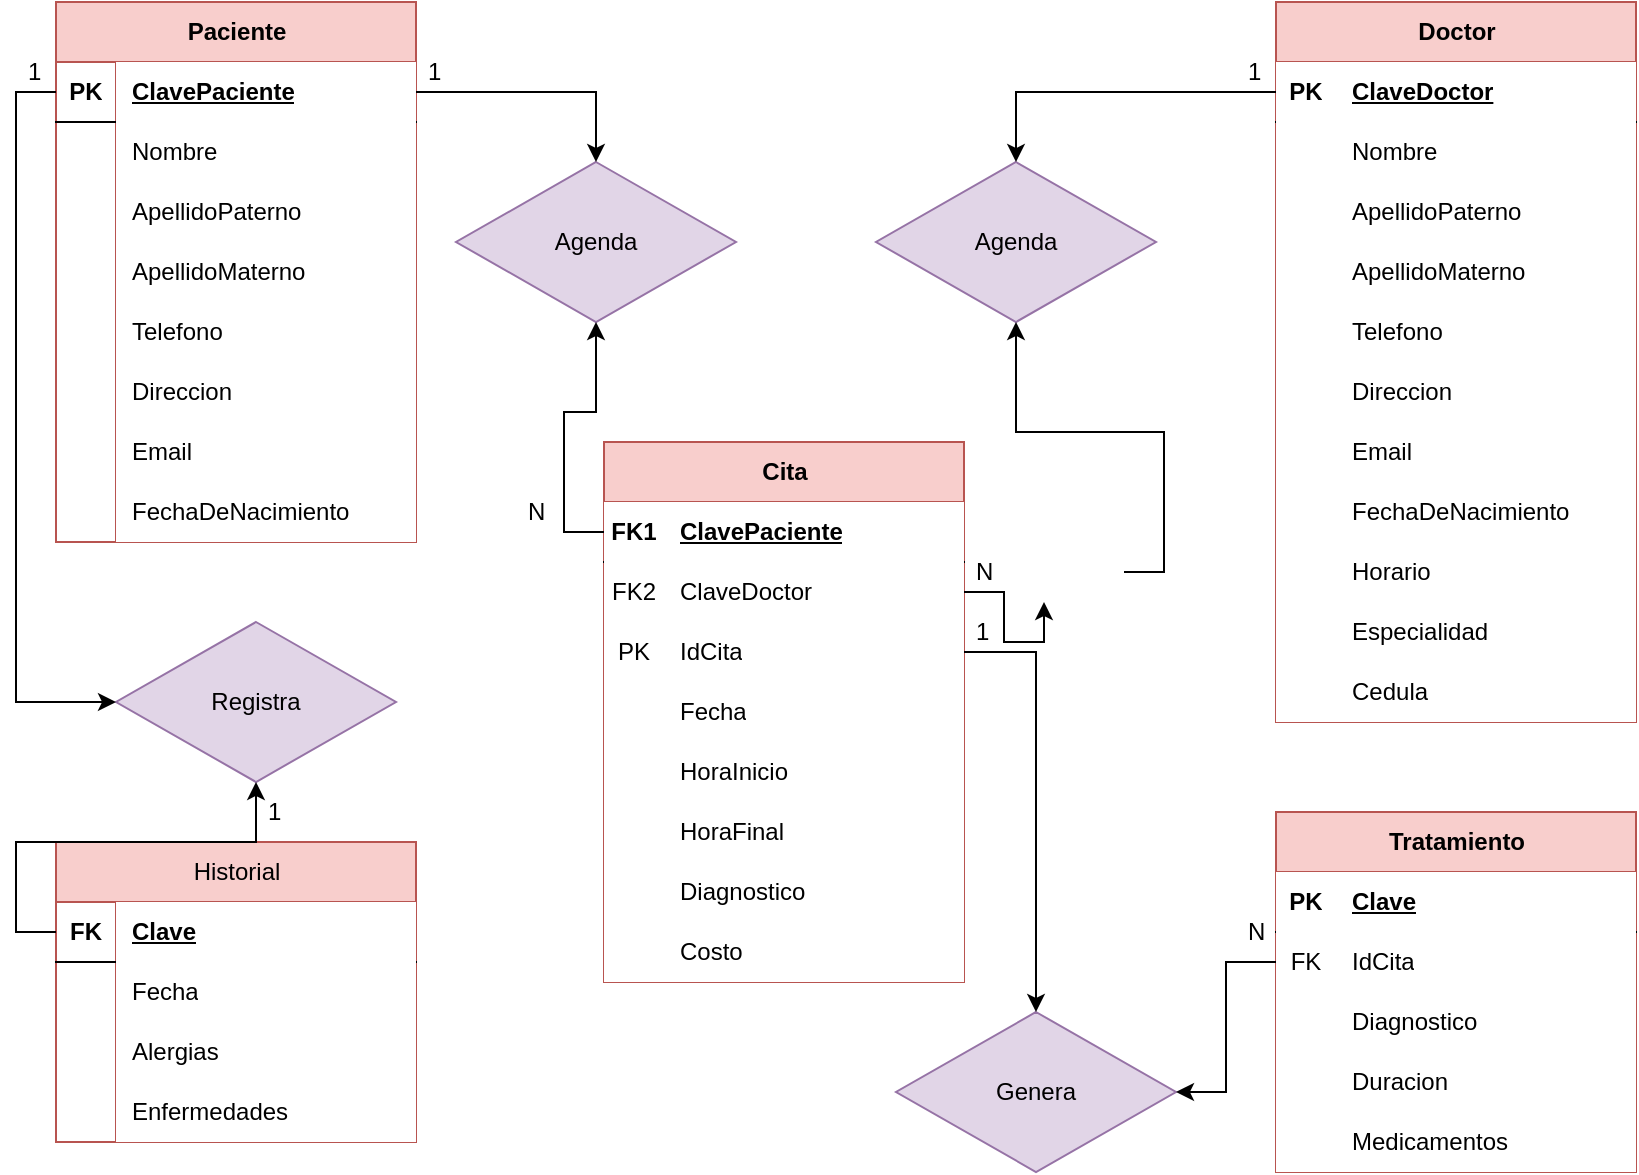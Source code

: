 <mxfile version="28.1.0" pages="2">
  <diagram name="Logico" id="hujB-MJRBeZqzlVF15vq">
    <mxGraphModel dx="1090" dy="591" grid="1" gridSize="10" guides="1" tooltips="1" connect="1" arrows="1" fold="1" page="1" pageScale="1" pageWidth="827" pageHeight="1169" math="0" shadow="0">
      <root>
        <mxCell id="0" />
        <mxCell id="1" parent="0" />
        <mxCell id="lfD9yJDUr12pzseTFkDa-67" value="Historial" style="shape=table;startSize=30;container=1;collapsible=1;childLayout=tableLayout;fixedRows=1;rowLines=0;fontStyle=0;align=center;resizeLast=1;html=1;fillColor=#f8cecc;strokeColor=#b85450;" parent="1" vertex="1">
          <mxGeometry x="50" y="500" width="180" height="150" as="geometry" />
        </mxCell>
        <mxCell id="lfD9yJDUr12pzseTFkDa-68" value="" style="shape=tableRow;horizontal=0;startSize=0;swimlaneHead=0;swimlaneBody=0;fillColor=none;collapsible=0;dropTarget=0;points=[[0,0.5],[1,0.5]];portConstraint=eastwest;top=0;left=0;right=0;bottom=1;" parent="lfD9yJDUr12pzseTFkDa-67" vertex="1">
          <mxGeometry y="30" width="180" height="30" as="geometry" />
        </mxCell>
        <mxCell id="lfD9yJDUr12pzseTFkDa-69" value="FK" style="shape=partialRectangle;connectable=0;fillColor=none;top=0;left=0;bottom=0;right=0;fontStyle=1;overflow=hidden;whiteSpace=wrap;html=1;" parent="lfD9yJDUr12pzseTFkDa-68" vertex="1">
          <mxGeometry width="30" height="30" as="geometry">
            <mxRectangle width="30" height="30" as="alternateBounds" />
          </mxGeometry>
        </mxCell>
        <mxCell id="lfD9yJDUr12pzseTFkDa-70" value="Clave" style="shape=partialRectangle;connectable=0;top=0;left=0;bottom=0;right=0;align=left;spacingLeft=6;fontStyle=5;overflow=hidden;whiteSpace=wrap;html=1;" parent="lfD9yJDUr12pzseTFkDa-68" vertex="1">
          <mxGeometry x="30" width="150" height="30" as="geometry">
            <mxRectangle width="150" height="30" as="alternateBounds" />
          </mxGeometry>
        </mxCell>
        <mxCell id="lfD9yJDUr12pzseTFkDa-71" value="" style="shape=tableRow;horizontal=0;startSize=0;swimlaneHead=0;swimlaneBody=0;fillColor=none;collapsible=0;dropTarget=0;points=[[0,0.5],[1,0.5]];portConstraint=eastwest;top=0;left=0;right=0;bottom=0;" parent="lfD9yJDUr12pzseTFkDa-67" vertex="1">
          <mxGeometry y="60" width="180" height="30" as="geometry" />
        </mxCell>
        <mxCell id="lfD9yJDUr12pzseTFkDa-72" value="" style="shape=partialRectangle;connectable=0;fillColor=none;top=0;left=0;bottom=0;right=0;editable=1;overflow=hidden;whiteSpace=wrap;html=1;" parent="lfD9yJDUr12pzseTFkDa-71" vertex="1">
          <mxGeometry width="30" height="30" as="geometry">
            <mxRectangle width="30" height="30" as="alternateBounds" />
          </mxGeometry>
        </mxCell>
        <mxCell id="lfD9yJDUr12pzseTFkDa-73" value="Fecha" style="shape=partialRectangle;connectable=0;top=0;left=0;bottom=0;right=0;align=left;spacingLeft=6;overflow=hidden;whiteSpace=wrap;html=1;" parent="lfD9yJDUr12pzseTFkDa-71" vertex="1">
          <mxGeometry x="30" width="150" height="30" as="geometry">
            <mxRectangle width="150" height="30" as="alternateBounds" />
          </mxGeometry>
        </mxCell>
        <mxCell id="lfD9yJDUr12pzseTFkDa-74" value="" style="shape=tableRow;horizontal=0;startSize=0;swimlaneHead=0;swimlaneBody=0;fillColor=none;collapsible=0;dropTarget=0;points=[[0,0.5],[1,0.5]];portConstraint=eastwest;top=0;left=0;right=0;bottom=0;" parent="lfD9yJDUr12pzseTFkDa-67" vertex="1">
          <mxGeometry y="90" width="180" height="30" as="geometry" />
        </mxCell>
        <mxCell id="lfD9yJDUr12pzseTFkDa-75" value="" style="shape=partialRectangle;connectable=0;fillColor=none;top=0;left=0;bottom=0;right=0;editable=1;overflow=hidden;whiteSpace=wrap;html=1;" parent="lfD9yJDUr12pzseTFkDa-74" vertex="1">
          <mxGeometry width="30" height="30" as="geometry">
            <mxRectangle width="30" height="30" as="alternateBounds" />
          </mxGeometry>
        </mxCell>
        <mxCell id="lfD9yJDUr12pzseTFkDa-76" value="Alergias" style="shape=partialRectangle;connectable=0;top=0;left=0;bottom=0;right=0;align=left;spacingLeft=6;overflow=hidden;whiteSpace=wrap;html=1;" parent="lfD9yJDUr12pzseTFkDa-74" vertex="1">
          <mxGeometry x="30" width="150" height="30" as="geometry">
            <mxRectangle width="150" height="30" as="alternateBounds" />
          </mxGeometry>
        </mxCell>
        <mxCell id="lfD9yJDUr12pzseTFkDa-77" value="" style="shape=tableRow;horizontal=0;startSize=0;swimlaneHead=0;swimlaneBody=0;fillColor=none;collapsible=0;dropTarget=0;points=[[0,0.5],[1,0.5]];portConstraint=eastwest;top=0;left=0;right=0;bottom=0;" parent="lfD9yJDUr12pzseTFkDa-67" vertex="1">
          <mxGeometry y="120" width="180" height="30" as="geometry" />
        </mxCell>
        <mxCell id="lfD9yJDUr12pzseTFkDa-78" value="" style="shape=partialRectangle;connectable=0;fillColor=none;top=0;left=0;bottom=0;right=0;editable=1;overflow=hidden;whiteSpace=wrap;html=1;" parent="lfD9yJDUr12pzseTFkDa-77" vertex="1">
          <mxGeometry width="30" height="30" as="geometry">
            <mxRectangle width="30" height="30" as="alternateBounds" />
          </mxGeometry>
        </mxCell>
        <mxCell id="lfD9yJDUr12pzseTFkDa-79" value="Enfermedades" style="shape=partialRectangle;connectable=0;top=0;left=0;bottom=0;right=0;align=left;spacingLeft=6;overflow=hidden;whiteSpace=wrap;html=1;" parent="lfD9yJDUr12pzseTFkDa-77" vertex="1">
          <mxGeometry x="30" width="150" height="30" as="geometry">
            <mxRectangle width="150" height="30" as="alternateBounds" />
          </mxGeometry>
        </mxCell>
        <mxCell id="lfD9yJDUr12pzseTFkDa-80" value="Cita" style="shape=table;startSize=30;container=1;collapsible=1;childLayout=tableLayout;fixedRows=1;rowLines=0;fontStyle=1;align=center;resizeLast=1;html=1;fillColor=#f8cecc;strokeColor=#b85450;" parent="1" vertex="1">
          <mxGeometry x="324" y="300" width="180" height="270" as="geometry" />
        </mxCell>
        <mxCell id="lfD9yJDUr12pzseTFkDa-81" value="" style="shape=tableRow;horizontal=0;startSize=0;swimlaneHead=0;swimlaneBody=0;collapsible=0;dropTarget=0;points=[[0,0.5],[1,0.5]];portConstraint=eastwest;top=0;left=0;right=0;bottom=1;" parent="lfD9yJDUr12pzseTFkDa-80" vertex="1">
          <mxGeometry y="30" width="180" height="30" as="geometry" />
        </mxCell>
        <mxCell id="lfD9yJDUr12pzseTFkDa-82" value="FK1" style="shape=partialRectangle;connectable=0;top=0;left=0;bottom=0;right=0;fontStyle=1;overflow=hidden;whiteSpace=wrap;html=1;" parent="lfD9yJDUr12pzseTFkDa-81" vertex="1">
          <mxGeometry width="30" height="30" as="geometry">
            <mxRectangle width="30" height="30" as="alternateBounds" />
          </mxGeometry>
        </mxCell>
        <mxCell id="lfD9yJDUr12pzseTFkDa-83" value="ClavePaciente" style="shape=partialRectangle;connectable=0;top=0;left=0;bottom=0;right=0;align=left;spacingLeft=6;fontStyle=5;overflow=hidden;whiteSpace=wrap;html=1;" parent="lfD9yJDUr12pzseTFkDa-81" vertex="1">
          <mxGeometry x="30" width="150" height="30" as="geometry">
            <mxRectangle width="150" height="30" as="alternateBounds" />
          </mxGeometry>
        </mxCell>
        <mxCell id="lfD9yJDUr12pzseTFkDa-84" value="" style="shape=tableRow;horizontal=0;startSize=0;swimlaneHead=0;swimlaneBody=0;collapsible=0;dropTarget=0;points=[[0,0.5],[1,0.5]];portConstraint=eastwest;top=0;left=0;right=0;bottom=0;" parent="lfD9yJDUr12pzseTFkDa-80" vertex="1">
          <mxGeometry y="60" width="180" height="30" as="geometry" />
        </mxCell>
        <mxCell id="lfD9yJDUr12pzseTFkDa-85" value="FK2" style="shape=partialRectangle;connectable=0;top=0;left=0;bottom=0;right=0;editable=1;overflow=hidden;whiteSpace=wrap;html=1;" parent="lfD9yJDUr12pzseTFkDa-84" vertex="1">
          <mxGeometry width="30" height="30" as="geometry">
            <mxRectangle width="30" height="30" as="alternateBounds" />
          </mxGeometry>
        </mxCell>
        <mxCell id="lfD9yJDUr12pzseTFkDa-86" value="ClaveDoctor" style="shape=partialRectangle;connectable=0;top=0;left=0;bottom=0;right=0;align=left;spacingLeft=6;overflow=hidden;whiteSpace=wrap;html=1;" parent="lfD9yJDUr12pzseTFkDa-84" vertex="1">
          <mxGeometry x="30" width="150" height="30" as="geometry">
            <mxRectangle width="150" height="30" as="alternateBounds" />
          </mxGeometry>
        </mxCell>
        <mxCell id="lfD9yJDUr12pzseTFkDa-87" value="" style="shape=tableRow;horizontal=0;startSize=0;swimlaneHead=0;swimlaneBody=0;collapsible=0;dropTarget=0;points=[[0,0.5],[1,0.5]];portConstraint=eastwest;top=0;left=0;right=0;bottom=0;" parent="lfD9yJDUr12pzseTFkDa-80" vertex="1">
          <mxGeometry y="90" width="180" height="30" as="geometry" />
        </mxCell>
        <mxCell id="lfD9yJDUr12pzseTFkDa-88" value="PK" style="shape=partialRectangle;connectable=0;top=0;left=0;bottom=0;right=0;editable=1;overflow=hidden;whiteSpace=wrap;html=1;" parent="lfD9yJDUr12pzseTFkDa-87" vertex="1">
          <mxGeometry width="30" height="30" as="geometry">
            <mxRectangle width="30" height="30" as="alternateBounds" />
          </mxGeometry>
        </mxCell>
        <mxCell id="lfD9yJDUr12pzseTFkDa-89" value="IdCita" style="shape=partialRectangle;connectable=0;top=0;left=0;bottom=0;right=0;align=left;spacingLeft=6;overflow=hidden;whiteSpace=wrap;html=1;" parent="lfD9yJDUr12pzseTFkDa-87" vertex="1">
          <mxGeometry x="30" width="150" height="30" as="geometry">
            <mxRectangle width="150" height="30" as="alternateBounds" />
          </mxGeometry>
        </mxCell>
        <mxCell id="lfD9yJDUr12pzseTFkDa-90" value="" style="shape=tableRow;horizontal=0;startSize=0;swimlaneHead=0;swimlaneBody=0;collapsible=0;dropTarget=0;points=[[0,0.5],[1,0.5]];portConstraint=eastwest;top=0;left=0;right=0;bottom=0;" parent="lfD9yJDUr12pzseTFkDa-80" vertex="1">
          <mxGeometry y="120" width="180" height="30" as="geometry" />
        </mxCell>
        <mxCell id="lfD9yJDUr12pzseTFkDa-91" value="" style="shape=partialRectangle;connectable=0;top=0;left=0;bottom=0;right=0;editable=1;overflow=hidden;whiteSpace=wrap;html=1;" parent="lfD9yJDUr12pzseTFkDa-90" vertex="1">
          <mxGeometry width="30" height="30" as="geometry">
            <mxRectangle width="30" height="30" as="alternateBounds" />
          </mxGeometry>
        </mxCell>
        <mxCell id="lfD9yJDUr12pzseTFkDa-92" value="Fecha" style="shape=partialRectangle;connectable=0;top=0;left=0;bottom=0;right=0;align=left;spacingLeft=6;overflow=hidden;whiteSpace=wrap;html=1;" parent="lfD9yJDUr12pzseTFkDa-90" vertex="1">
          <mxGeometry x="30" width="150" height="30" as="geometry">
            <mxRectangle width="150" height="30" as="alternateBounds" />
          </mxGeometry>
        </mxCell>
        <mxCell id="lfD9yJDUr12pzseTFkDa-93" value="" style="shape=tableRow;horizontal=0;startSize=0;swimlaneHead=0;swimlaneBody=0;collapsible=0;dropTarget=0;points=[[0,0.5],[1,0.5]];portConstraint=eastwest;top=0;left=0;right=0;bottom=0;" parent="lfD9yJDUr12pzseTFkDa-80" vertex="1">
          <mxGeometry y="150" width="180" height="30" as="geometry" />
        </mxCell>
        <mxCell id="lfD9yJDUr12pzseTFkDa-94" value="" style="shape=partialRectangle;connectable=0;top=0;left=0;bottom=0;right=0;editable=1;overflow=hidden;whiteSpace=wrap;html=1;" parent="lfD9yJDUr12pzseTFkDa-93" vertex="1">
          <mxGeometry width="30" height="30" as="geometry">
            <mxRectangle width="30" height="30" as="alternateBounds" />
          </mxGeometry>
        </mxCell>
        <mxCell id="lfD9yJDUr12pzseTFkDa-95" value="HoraInicio" style="shape=partialRectangle;connectable=0;top=0;left=0;bottom=0;right=0;align=left;spacingLeft=6;overflow=hidden;whiteSpace=wrap;html=1;" parent="lfD9yJDUr12pzseTFkDa-93" vertex="1">
          <mxGeometry x="30" width="150" height="30" as="geometry">
            <mxRectangle width="150" height="30" as="alternateBounds" />
          </mxGeometry>
        </mxCell>
        <mxCell id="lfD9yJDUr12pzseTFkDa-96" value="" style="shape=tableRow;horizontal=0;startSize=0;swimlaneHead=0;swimlaneBody=0;collapsible=0;dropTarget=0;points=[[0,0.5],[1,0.5]];portConstraint=eastwest;top=0;left=0;right=0;bottom=0;" parent="lfD9yJDUr12pzseTFkDa-80" vertex="1">
          <mxGeometry y="180" width="180" height="30" as="geometry" />
        </mxCell>
        <mxCell id="lfD9yJDUr12pzseTFkDa-97" value="" style="shape=partialRectangle;connectable=0;top=0;left=0;bottom=0;right=0;editable=1;overflow=hidden;whiteSpace=wrap;html=1;" parent="lfD9yJDUr12pzseTFkDa-96" vertex="1">
          <mxGeometry width="30" height="30" as="geometry">
            <mxRectangle width="30" height="30" as="alternateBounds" />
          </mxGeometry>
        </mxCell>
        <mxCell id="lfD9yJDUr12pzseTFkDa-98" value="HoraFinal" style="shape=partialRectangle;connectable=0;top=0;left=0;bottom=0;right=0;align=left;spacingLeft=6;overflow=hidden;whiteSpace=wrap;html=1;" parent="lfD9yJDUr12pzseTFkDa-96" vertex="1">
          <mxGeometry x="30" width="150" height="30" as="geometry">
            <mxRectangle width="150" height="30" as="alternateBounds" />
          </mxGeometry>
        </mxCell>
        <mxCell id="lfD9yJDUr12pzseTFkDa-99" value="" style="shape=tableRow;horizontal=0;startSize=0;swimlaneHead=0;swimlaneBody=0;collapsible=0;dropTarget=0;points=[[0,0.5],[1,0.5]];portConstraint=eastwest;top=0;left=0;right=0;bottom=0;" parent="lfD9yJDUr12pzseTFkDa-80" vertex="1">
          <mxGeometry y="210" width="180" height="30" as="geometry" />
        </mxCell>
        <mxCell id="lfD9yJDUr12pzseTFkDa-100" value="" style="shape=partialRectangle;connectable=0;top=0;left=0;bottom=0;right=0;editable=1;overflow=hidden;whiteSpace=wrap;html=1;" parent="lfD9yJDUr12pzseTFkDa-99" vertex="1">
          <mxGeometry width="30" height="30" as="geometry">
            <mxRectangle width="30" height="30" as="alternateBounds" />
          </mxGeometry>
        </mxCell>
        <mxCell id="lfD9yJDUr12pzseTFkDa-101" value="Diagnostico" style="shape=partialRectangle;connectable=0;top=0;left=0;bottom=0;right=0;align=left;spacingLeft=6;overflow=hidden;whiteSpace=wrap;html=1;" parent="lfD9yJDUr12pzseTFkDa-99" vertex="1">
          <mxGeometry x="30" width="150" height="30" as="geometry">
            <mxRectangle width="150" height="30" as="alternateBounds" />
          </mxGeometry>
        </mxCell>
        <mxCell id="lfD9yJDUr12pzseTFkDa-102" value="" style="shape=tableRow;horizontal=0;startSize=0;swimlaneHead=0;swimlaneBody=0;collapsible=0;dropTarget=0;points=[[0,0.5],[1,0.5]];portConstraint=eastwest;top=0;left=0;right=0;bottom=0;" parent="lfD9yJDUr12pzseTFkDa-80" vertex="1">
          <mxGeometry y="240" width="180" height="30" as="geometry" />
        </mxCell>
        <mxCell id="lfD9yJDUr12pzseTFkDa-103" value="" style="shape=partialRectangle;connectable=0;top=0;left=0;bottom=0;right=0;editable=1;overflow=hidden;whiteSpace=wrap;html=1;" parent="lfD9yJDUr12pzseTFkDa-102" vertex="1">
          <mxGeometry width="30" height="30" as="geometry">
            <mxRectangle width="30" height="30" as="alternateBounds" />
          </mxGeometry>
        </mxCell>
        <mxCell id="lfD9yJDUr12pzseTFkDa-104" value="Costo" style="shape=partialRectangle;connectable=0;top=0;left=0;bottom=0;right=0;align=left;spacingLeft=6;overflow=hidden;whiteSpace=wrap;html=1;" parent="lfD9yJDUr12pzseTFkDa-102" vertex="1">
          <mxGeometry x="30" width="150" height="30" as="geometry">
            <mxRectangle width="150" height="30" as="alternateBounds" />
          </mxGeometry>
        </mxCell>
        <mxCell id="lfD9yJDUr12pzseTFkDa-105" value="Tratamiento" style="shape=table;startSize=30;container=1;collapsible=1;childLayout=tableLayout;fixedRows=1;rowLines=0;fontStyle=1;align=center;resizeLast=1;html=1;fillColor=#f8cecc;strokeColor=#b85450;" parent="1" vertex="1">
          <mxGeometry x="660" y="485" width="180" height="180" as="geometry" />
        </mxCell>
        <mxCell id="lfD9yJDUr12pzseTFkDa-106" value="" style="shape=tableRow;horizontal=0;startSize=0;swimlaneHead=0;swimlaneBody=0;collapsible=0;dropTarget=0;points=[[0,0.5],[1,0.5]];portConstraint=eastwest;top=0;left=0;right=0;bottom=1;" parent="lfD9yJDUr12pzseTFkDa-105" vertex="1">
          <mxGeometry y="30" width="180" height="30" as="geometry" />
        </mxCell>
        <mxCell id="lfD9yJDUr12pzseTFkDa-107" value="PK" style="shape=partialRectangle;connectable=0;top=0;left=0;bottom=0;right=0;fontStyle=1;overflow=hidden;whiteSpace=wrap;html=1;" parent="lfD9yJDUr12pzseTFkDa-106" vertex="1">
          <mxGeometry width="30" height="30" as="geometry">
            <mxRectangle width="30" height="30" as="alternateBounds" />
          </mxGeometry>
        </mxCell>
        <mxCell id="lfD9yJDUr12pzseTFkDa-108" value="Clave" style="shape=partialRectangle;connectable=0;top=0;left=0;bottom=0;right=0;align=left;spacingLeft=6;fontStyle=5;overflow=hidden;whiteSpace=wrap;html=1;" parent="lfD9yJDUr12pzseTFkDa-106" vertex="1">
          <mxGeometry x="30" width="150" height="30" as="geometry">
            <mxRectangle width="150" height="30" as="alternateBounds" />
          </mxGeometry>
        </mxCell>
        <mxCell id="lfD9yJDUr12pzseTFkDa-109" value="" style="shape=tableRow;horizontal=0;startSize=0;swimlaneHead=0;swimlaneBody=0;collapsible=0;dropTarget=0;points=[[0,0.5],[1,0.5]];portConstraint=eastwest;top=0;left=0;right=0;bottom=0;" parent="lfD9yJDUr12pzseTFkDa-105" vertex="1">
          <mxGeometry y="60" width="180" height="30" as="geometry" />
        </mxCell>
        <mxCell id="lfD9yJDUr12pzseTFkDa-110" value="FK" style="shape=partialRectangle;connectable=0;top=0;left=0;bottom=0;right=0;editable=1;overflow=hidden;whiteSpace=wrap;html=1;" parent="lfD9yJDUr12pzseTFkDa-109" vertex="1">
          <mxGeometry width="30" height="30" as="geometry">
            <mxRectangle width="30" height="30" as="alternateBounds" />
          </mxGeometry>
        </mxCell>
        <mxCell id="lfD9yJDUr12pzseTFkDa-111" value="IdCita" style="shape=partialRectangle;connectable=0;top=0;left=0;bottom=0;right=0;align=left;spacingLeft=6;overflow=hidden;whiteSpace=wrap;html=1;" parent="lfD9yJDUr12pzseTFkDa-109" vertex="1">
          <mxGeometry x="30" width="150" height="30" as="geometry">
            <mxRectangle width="150" height="30" as="alternateBounds" />
          </mxGeometry>
        </mxCell>
        <mxCell id="lfD9yJDUr12pzseTFkDa-112" value="" style="shape=tableRow;horizontal=0;startSize=0;swimlaneHead=0;swimlaneBody=0;collapsible=0;dropTarget=0;points=[[0,0.5],[1,0.5]];portConstraint=eastwest;top=0;left=0;right=0;bottom=0;" parent="lfD9yJDUr12pzseTFkDa-105" vertex="1">
          <mxGeometry y="90" width="180" height="30" as="geometry" />
        </mxCell>
        <mxCell id="lfD9yJDUr12pzseTFkDa-113" value="" style="shape=partialRectangle;connectable=0;top=0;left=0;bottom=0;right=0;editable=1;overflow=hidden;whiteSpace=wrap;html=1;" parent="lfD9yJDUr12pzseTFkDa-112" vertex="1">
          <mxGeometry width="30" height="30" as="geometry">
            <mxRectangle width="30" height="30" as="alternateBounds" />
          </mxGeometry>
        </mxCell>
        <mxCell id="lfD9yJDUr12pzseTFkDa-114" value="Diagnostico" style="shape=partialRectangle;connectable=0;top=0;left=0;bottom=0;right=0;align=left;spacingLeft=6;overflow=hidden;whiteSpace=wrap;html=1;" parent="lfD9yJDUr12pzseTFkDa-112" vertex="1">
          <mxGeometry x="30" width="150" height="30" as="geometry">
            <mxRectangle width="150" height="30" as="alternateBounds" />
          </mxGeometry>
        </mxCell>
        <mxCell id="lfD9yJDUr12pzseTFkDa-115" value="" style="shape=tableRow;horizontal=0;startSize=0;swimlaneHead=0;swimlaneBody=0;collapsible=0;dropTarget=0;points=[[0,0.5],[1,0.5]];portConstraint=eastwest;top=0;left=0;right=0;bottom=0;" parent="lfD9yJDUr12pzseTFkDa-105" vertex="1">
          <mxGeometry y="120" width="180" height="30" as="geometry" />
        </mxCell>
        <mxCell id="lfD9yJDUr12pzseTFkDa-116" value="" style="shape=partialRectangle;connectable=0;top=0;left=0;bottom=0;right=0;editable=1;overflow=hidden;whiteSpace=wrap;html=1;" parent="lfD9yJDUr12pzseTFkDa-115" vertex="1">
          <mxGeometry width="30" height="30" as="geometry">
            <mxRectangle width="30" height="30" as="alternateBounds" />
          </mxGeometry>
        </mxCell>
        <mxCell id="lfD9yJDUr12pzseTFkDa-117" value="Duracion" style="shape=partialRectangle;connectable=0;top=0;left=0;bottom=0;right=0;align=left;spacingLeft=6;overflow=hidden;whiteSpace=wrap;html=1;" parent="lfD9yJDUr12pzseTFkDa-115" vertex="1">
          <mxGeometry x="30" width="150" height="30" as="geometry">
            <mxRectangle width="150" height="30" as="alternateBounds" />
          </mxGeometry>
        </mxCell>
        <mxCell id="lfD9yJDUr12pzseTFkDa-118" value="" style="shape=tableRow;horizontal=0;startSize=0;swimlaneHead=0;swimlaneBody=0;collapsible=0;dropTarget=0;points=[[0,0.5],[1,0.5]];portConstraint=eastwest;top=0;left=0;right=0;bottom=0;" parent="lfD9yJDUr12pzseTFkDa-105" vertex="1">
          <mxGeometry y="150" width="180" height="30" as="geometry" />
        </mxCell>
        <mxCell id="lfD9yJDUr12pzseTFkDa-119" value="" style="shape=partialRectangle;connectable=0;top=0;left=0;bottom=0;right=0;editable=1;overflow=hidden;whiteSpace=wrap;html=1;" parent="lfD9yJDUr12pzseTFkDa-118" vertex="1">
          <mxGeometry width="30" height="30" as="geometry">
            <mxRectangle width="30" height="30" as="alternateBounds" />
          </mxGeometry>
        </mxCell>
        <mxCell id="lfD9yJDUr12pzseTFkDa-120" value="Medicamentos" style="shape=partialRectangle;connectable=0;top=0;left=0;bottom=0;right=0;align=left;spacingLeft=6;overflow=hidden;whiteSpace=wrap;html=1;" parent="lfD9yJDUr12pzseTFkDa-118" vertex="1">
          <mxGeometry x="30" width="150" height="30" as="geometry">
            <mxRectangle width="150" height="30" as="alternateBounds" />
          </mxGeometry>
        </mxCell>
        <mxCell id="lfD9yJDUr12pzseTFkDa-121" value="Doctor" style="shape=table;startSize=30;container=1;collapsible=1;childLayout=tableLayout;fixedRows=1;rowLines=0;fontStyle=1;align=center;resizeLast=1;html=1;fillColor=#f8cecc;strokeColor=#b85450;" parent="1" vertex="1">
          <mxGeometry x="660" y="80" width="180" height="360" as="geometry" />
        </mxCell>
        <mxCell id="lfD9yJDUr12pzseTFkDa-122" value="" style="shape=tableRow;horizontal=0;startSize=0;swimlaneHead=0;swimlaneBody=0;collapsible=0;dropTarget=0;points=[[0,0.5],[1,0.5]];portConstraint=eastwest;top=0;left=0;right=0;bottom=1;" parent="lfD9yJDUr12pzseTFkDa-121" vertex="1">
          <mxGeometry y="30" width="180" height="30" as="geometry" />
        </mxCell>
        <mxCell id="lfD9yJDUr12pzseTFkDa-123" value="PK" style="shape=partialRectangle;connectable=0;top=0;left=0;bottom=0;right=0;fontStyle=1;overflow=hidden;whiteSpace=wrap;html=1;" parent="lfD9yJDUr12pzseTFkDa-122" vertex="1">
          <mxGeometry width="30" height="30" as="geometry">
            <mxRectangle width="30" height="30" as="alternateBounds" />
          </mxGeometry>
        </mxCell>
        <mxCell id="lfD9yJDUr12pzseTFkDa-124" value="ClaveDoctor" style="shape=partialRectangle;connectable=0;top=0;left=0;bottom=0;right=0;align=left;spacingLeft=6;fontStyle=5;overflow=hidden;whiteSpace=wrap;html=1;" parent="lfD9yJDUr12pzseTFkDa-122" vertex="1">
          <mxGeometry x="30" width="150" height="30" as="geometry">
            <mxRectangle width="150" height="30" as="alternateBounds" />
          </mxGeometry>
        </mxCell>
        <mxCell id="lfD9yJDUr12pzseTFkDa-125" value="" style="shape=tableRow;horizontal=0;startSize=0;swimlaneHead=0;swimlaneBody=0;collapsible=0;dropTarget=0;points=[[0,0.5],[1,0.5]];portConstraint=eastwest;top=0;left=0;right=0;bottom=0;" parent="lfD9yJDUr12pzseTFkDa-121" vertex="1">
          <mxGeometry y="60" width="180" height="30" as="geometry" />
        </mxCell>
        <mxCell id="lfD9yJDUr12pzseTFkDa-126" value="" style="shape=partialRectangle;connectable=0;top=0;left=0;bottom=0;right=0;editable=1;overflow=hidden;whiteSpace=wrap;html=1;" parent="lfD9yJDUr12pzseTFkDa-125" vertex="1">
          <mxGeometry width="30" height="30" as="geometry">
            <mxRectangle width="30" height="30" as="alternateBounds" />
          </mxGeometry>
        </mxCell>
        <mxCell id="lfD9yJDUr12pzseTFkDa-127" value="Nombre" style="shape=partialRectangle;connectable=0;top=0;left=0;bottom=0;right=0;align=left;spacingLeft=6;overflow=hidden;whiteSpace=wrap;html=1;" parent="lfD9yJDUr12pzseTFkDa-125" vertex="1">
          <mxGeometry x="30" width="150" height="30" as="geometry">
            <mxRectangle width="150" height="30" as="alternateBounds" />
          </mxGeometry>
        </mxCell>
        <mxCell id="lfD9yJDUr12pzseTFkDa-128" value="" style="shape=tableRow;horizontal=0;startSize=0;swimlaneHead=0;swimlaneBody=0;collapsible=0;dropTarget=0;points=[[0,0.5],[1,0.5]];portConstraint=eastwest;top=0;left=0;right=0;bottom=0;" parent="lfD9yJDUr12pzseTFkDa-121" vertex="1">
          <mxGeometry y="90" width="180" height="30" as="geometry" />
        </mxCell>
        <mxCell id="lfD9yJDUr12pzseTFkDa-129" value="" style="shape=partialRectangle;connectable=0;top=0;left=0;bottom=0;right=0;editable=1;overflow=hidden;whiteSpace=wrap;html=1;" parent="lfD9yJDUr12pzseTFkDa-128" vertex="1">
          <mxGeometry width="30" height="30" as="geometry">
            <mxRectangle width="30" height="30" as="alternateBounds" />
          </mxGeometry>
        </mxCell>
        <mxCell id="lfD9yJDUr12pzseTFkDa-130" value="ApellidoPaterno" style="shape=partialRectangle;connectable=0;top=0;left=0;bottom=0;right=0;align=left;spacingLeft=6;overflow=hidden;whiteSpace=wrap;html=1;" parent="lfD9yJDUr12pzseTFkDa-128" vertex="1">
          <mxGeometry x="30" width="150" height="30" as="geometry">
            <mxRectangle width="150" height="30" as="alternateBounds" />
          </mxGeometry>
        </mxCell>
        <mxCell id="lfD9yJDUr12pzseTFkDa-131" value="" style="shape=tableRow;horizontal=0;startSize=0;swimlaneHead=0;swimlaneBody=0;collapsible=0;dropTarget=0;points=[[0,0.5],[1,0.5]];portConstraint=eastwest;top=0;left=0;right=0;bottom=0;" parent="lfD9yJDUr12pzseTFkDa-121" vertex="1">
          <mxGeometry y="120" width="180" height="30" as="geometry" />
        </mxCell>
        <mxCell id="lfD9yJDUr12pzseTFkDa-132" value="" style="shape=partialRectangle;connectable=0;top=0;left=0;bottom=0;right=0;editable=1;overflow=hidden;whiteSpace=wrap;html=1;" parent="lfD9yJDUr12pzseTFkDa-131" vertex="1">
          <mxGeometry width="30" height="30" as="geometry">
            <mxRectangle width="30" height="30" as="alternateBounds" />
          </mxGeometry>
        </mxCell>
        <mxCell id="lfD9yJDUr12pzseTFkDa-133" value="ApellidoMaterno" style="shape=partialRectangle;connectable=0;top=0;left=0;bottom=0;right=0;align=left;spacingLeft=6;overflow=hidden;whiteSpace=wrap;html=1;" parent="lfD9yJDUr12pzseTFkDa-131" vertex="1">
          <mxGeometry x="30" width="150" height="30" as="geometry">
            <mxRectangle width="150" height="30" as="alternateBounds" />
          </mxGeometry>
        </mxCell>
        <mxCell id="lfD9yJDUr12pzseTFkDa-134" value="" style="shape=tableRow;horizontal=0;startSize=0;swimlaneHead=0;swimlaneBody=0;collapsible=0;dropTarget=0;points=[[0,0.5],[1,0.5]];portConstraint=eastwest;top=0;left=0;right=0;bottom=0;" parent="lfD9yJDUr12pzseTFkDa-121" vertex="1">
          <mxGeometry y="150" width="180" height="30" as="geometry" />
        </mxCell>
        <mxCell id="lfD9yJDUr12pzseTFkDa-135" value="" style="shape=partialRectangle;connectable=0;top=0;left=0;bottom=0;right=0;editable=1;overflow=hidden;whiteSpace=wrap;html=1;" parent="lfD9yJDUr12pzseTFkDa-134" vertex="1">
          <mxGeometry width="30" height="30" as="geometry">
            <mxRectangle width="30" height="30" as="alternateBounds" />
          </mxGeometry>
        </mxCell>
        <mxCell id="lfD9yJDUr12pzseTFkDa-136" value="Telefono" style="shape=partialRectangle;connectable=0;top=0;left=0;bottom=0;right=0;align=left;spacingLeft=6;overflow=hidden;whiteSpace=wrap;html=1;" parent="lfD9yJDUr12pzseTFkDa-134" vertex="1">
          <mxGeometry x="30" width="150" height="30" as="geometry">
            <mxRectangle width="150" height="30" as="alternateBounds" />
          </mxGeometry>
        </mxCell>
        <mxCell id="lfD9yJDUr12pzseTFkDa-137" value="" style="shape=tableRow;horizontal=0;startSize=0;swimlaneHead=0;swimlaneBody=0;collapsible=0;dropTarget=0;points=[[0,0.5],[1,0.5]];portConstraint=eastwest;top=0;left=0;right=0;bottom=0;" parent="lfD9yJDUr12pzseTFkDa-121" vertex="1">
          <mxGeometry y="180" width="180" height="30" as="geometry" />
        </mxCell>
        <mxCell id="lfD9yJDUr12pzseTFkDa-138" value="" style="shape=partialRectangle;connectable=0;top=0;left=0;bottom=0;right=0;editable=1;overflow=hidden;whiteSpace=wrap;html=1;" parent="lfD9yJDUr12pzseTFkDa-137" vertex="1">
          <mxGeometry width="30" height="30" as="geometry">
            <mxRectangle width="30" height="30" as="alternateBounds" />
          </mxGeometry>
        </mxCell>
        <mxCell id="lfD9yJDUr12pzseTFkDa-139" value="Direccion" style="shape=partialRectangle;connectable=0;top=0;left=0;bottom=0;right=0;align=left;spacingLeft=6;overflow=hidden;whiteSpace=wrap;html=1;" parent="lfD9yJDUr12pzseTFkDa-137" vertex="1">
          <mxGeometry x="30" width="150" height="30" as="geometry">
            <mxRectangle width="150" height="30" as="alternateBounds" />
          </mxGeometry>
        </mxCell>
        <mxCell id="lfD9yJDUr12pzseTFkDa-140" value="" style="shape=tableRow;horizontal=0;startSize=0;swimlaneHead=0;swimlaneBody=0;collapsible=0;dropTarget=0;points=[[0,0.5],[1,0.5]];portConstraint=eastwest;top=0;left=0;right=0;bottom=0;" parent="lfD9yJDUr12pzseTFkDa-121" vertex="1">
          <mxGeometry y="210" width="180" height="30" as="geometry" />
        </mxCell>
        <mxCell id="lfD9yJDUr12pzseTFkDa-141" value="" style="shape=partialRectangle;connectable=0;top=0;left=0;bottom=0;right=0;editable=1;overflow=hidden;whiteSpace=wrap;html=1;" parent="lfD9yJDUr12pzseTFkDa-140" vertex="1">
          <mxGeometry width="30" height="30" as="geometry">
            <mxRectangle width="30" height="30" as="alternateBounds" />
          </mxGeometry>
        </mxCell>
        <mxCell id="lfD9yJDUr12pzseTFkDa-142" value="Email" style="shape=partialRectangle;connectable=0;top=0;left=0;bottom=0;right=0;align=left;spacingLeft=6;overflow=hidden;whiteSpace=wrap;html=1;" parent="lfD9yJDUr12pzseTFkDa-140" vertex="1">
          <mxGeometry x="30" width="150" height="30" as="geometry">
            <mxRectangle width="150" height="30" as="alternateBounds" />
          </mxGeometry>
        </mxCell>
        <mxCell id="lfD9yJDUr12pzseTFkDa-143" value="" style="shape=tableRow;horizontal=0;startSize=0;swimlaneHead=0;swimlaneBody=0;collapsible=0;dropTarget=0;points=[[0,0.5],[1,0.5]];portConstraint=eastwest;top=0;left=0;right=0;bottom=0;" parent="lfD9yJDUr12pzseTFkDa-121" vertex="1">
          <mxGeometry y="240" width="180" height="30" as="geometry" />
        </mxCell>
        <mxCell id="lfD9yJDUr12pzseTFkDa-144" value="" style="shape=partialRectangle;connectable=0;top=0;left=0;bottom=0;right=0;editable=1;overflow=hidden;whiteSpace=wrap;html=1;" parent="lfD9yJDUr12pzseTFkDa-143" vertex="1">
          <mxGeometry width="30" height="30" as="geometry">
            <mxRectangle width="30" height="30" as="alternateBounds" />
          </mxGeometry>
        </mxCell>
        <mxCell id="lfD9yJDUr12pzseTFkDa-145" value="FechaDeNacimiento" style="shape=partialRectangle;connectable=0;top=0;left=0;bottom=0;right=0;align=left;spacingLeft=6;overflow=hidden;whiteSpace=wrap;html=1;" parent="lfD9yJDUr12pzseTFkDa-143" vertex="1">
          <mxGeometry x="30" width="150" height="30" as="geometry">
            <mxRectangle width="150" height="30" as="alternateBounds" />
          </mxGeometry>
        </mxCell>
        <mxCell id="lfD9yJDUr12pzseTFkDa-146" value="" style="shape=tableRow;horizontal=0;startSize=0;swimlaneHead=0;swimlaneBody=0;collapsible=0;dropTarget=0;points=[[0,0.5],[1,0.5]];portConstraint=eastwest;top=0;left=0;right=0;bottom=0;" parent="lfD9yJDUr12pzseTFkDa-121" vertex="1">
          <mxGeometry y="270" width="180" height="30" as="geometry" />
        </mxCell>
        <mxCell id="lfD9yJDUr12pzseTFkDa-147" value="" style="shape=partialRectangle;connectable=0;top=0;left=0;bottom=0;right=0;editable=1;overflow=hidden;whiteSpace=wrap;html=1;" parent="lfD9yJDUr12pzseTFkDa-146" vertex="1">
          <mxGeometry width="30" height="30" as="geometry">
            <mxRectangle width="30" height="30" as="alternateBounds" />
          </mxGeometry>
        </mxCell>
        <mxCell id="lfD9yJDUr12pzseTFkDa-148" value="Horario" style="shape=partialRectangle;connectable=0;top=0;left=0;bottom=0;right=0;align=left;spacingLeft=6;overflow=hidden;whiteSpace=wrap;html=1;" parent="lfD9yJDUr12pzseTFkDa-146" vertex="1">
          <mxGeometry x="30" width="150" height="30" as="geometry">
            <mxRectangle width="150" height="30" as="alternateBounds" />
          </mxGeometry>
        </mxCell>
        <mxCell id="lfD9yJDUr12pzseTFkDa-149" value="" style="shape=tableRow;horizontal=0;startSize=0;swimlaneHead=0;swimlaneBody=0;collapsible=0;dropTarget=0;points=[[0,0.5],[1,0.5]];portConstraint=eastwest;top=0;left=0;right=0;bottom=0;" parent="lfD9yJDUr12pzseTFkDa-121" vertex="1">
          <mxGeometry y="300" width="180" height="30" as="geometry" />
        </mxCell>
        <mxCell id="lfD9yJDUr12pzseTFkDa-150" value="" style="shape=partialRectangle;connectable=0;top=0;left=0;bottom=0;right=0;editable=1;overflow=hidden;whiteSpace=wrap;html=1;" parent="lfD9yJDUr12pzseTFkDa-149" vertex="1">
          <mxGeometry width="30" height="30" as="geometry">
            <mxRectangle width="30" height="30" as="alternateBounds" />
          </mxGeometry>
        </mxCell>
        <mxCell id="lfD9yJDUr12pzseTFkDa-151" value="Especialidad" style="shape=partialRectangle;connectable=0;top=0;left=0;bottom=0;right=0;align=left;spacingLeft=6;overflow=hidden;whiteSpace=wrap;html=1;" parent="lfD9yJDUr12pzseTFkDa-149" vertex="1">
          <mxGeometry x="30" width="150" height="30" as="geometry">
            <mxRectangle width="150" height="30" as="alternateBounds" />
          </mxGeometry>
        </mxCell>
        <mxCell id="lfD9yJDUr12pzseTFkDa-152" value="" style="shape=tableRow;horizontal=0;startSize=0;swimlaneHead=0;swimlaneBody=0;collapsible=0;dropTarget=0;points=[[0,0.5],[1,0.5]];portConstraint=eastwest;top=0;left=0;right=0;bottom=0;" parent="lfD9yJDUr12pzseTFkDa-121" vertex="1">
          <mxGeometry y="330" width="180" height="30" as="geometry" />
        </mxCell>
        <mxCell id="lfD9yJDUr12pzseTFkDa-153" value="" style="shape=partialRectangle;connectable=0;top=0;left=0;bottom=0;right=0;editable=1;overflow=hidden;whiteSpace=wrap;html=1;" parent="lfD9yJDUr12pzseTFkDa-152" vertex="1">
          <mxGeometry width="30" height="30" as="geometry">
            <mxRectangle width="30" height="30" as="alternateBounds" />
          </mxGeometry>
        </mxCell>
        <mxCell id="lfD9yJDUr12pzseTFkDa-154" value="Cedula" style="shape=partialRectangle;connectable=0;top=0;left=0;bottom=0;right=0;align=left;spacingLeft=6;overflow=hidden;whiteSpace=wrap;html=1;" parent="lfD9yJDUr12pzseTFkDa-152" vertex="1">
          <mxGeometry x="30" width="150" height="30" as="geometry">
            <mxRectangle width="150" height="30" as="alternateBounds" />
          </mxGeometry>
        </mxCell>
        <mxCell id="lfD9yJDUr12pzseTFkDa-155" value="Paciente" style="shape=table;startSize=30;container=1;collapsible=1;childLayout=tableLayout;fixedRows=1;rowLines=0;fontStyle=1;align=center;resizeLast=1;html=1;fillColor=#f8cecc;strokeColor=#b85450;" parent="1" vertex="1">
          <mxGeometry x="50" y="80" width="180" height="270" as="geometry" />
        </mxCell>
        <mxCell id="lfD9yJDUr12pzseTFkDa-156" value="" style="shape=tableRow;horizontal=0;startSize=0;swimlaneHead=0;swimlaneBody=0;fillColor=none;collapsible=0;dropTarget=0;points=[[0,0.5],[1,0.5]];portConstraint=eastwest;top=0;left=0;right=0;bottom=1;" parent="lfD9yJDUr12pzseTFkDa-155" vertex="1">
          <mxGeometry y="30" width="180" height="30" as="geometry" />
        </mxCell>
        <mxCell id="lfD9yJDUr12pzseTFkDa-157" value="PK" style="shape=partialRectangle;connectable=0;fillColor=none;top=0;left=0;bottom=0;right=0;fontStyle=1;overflow=hidden;whiteSpace=wrap;html=1;" parent="lfD9yJDUr12pzseTFkDa-156" vertex="1">
          <mxGeometry width="30" height="30" as="geometry">
            <mxRectangle width="30" height="30" as="alternateBounds" />
          </mxGeometry>
        </mxCell>
        <mxCell id="lfD9yJDUr12pzseTFkDa-158" value="ClavePaciente" style="shape=partialRectangle;connectable=0;top=0;left=0;bottom=0;right=0;align=left;spacingLeft=6;fontStyle=5;overflow=hidden;whiteSpace=wrap;html=1;" parent="lfD9yJDUr12pzseTFkDa-156" vertex="1">
          <mxGeometry x="30" width="150" height="30" as="geometry">
            <mxRectangle width="150" height="30" as="alternateBounds" />
          </mxGeometry>
        </mxCell>
        <mxCell id="lfD9yJDUr12pzseTFkDa-159" value="" style="shape=tableRow;horizontal=0;startSize=0;swimlaneHead=0;swimlaneBody=0;fillColor=none;collapsible=0;dropTarget=0;points=[[0,0.5],[1,0.5]];portConstraint=eastwest;top=0;left=0;right=0;bottom=0;" parent="lfD9yJDUr12pzseTFkDa-155" vertex="1">
          <mxGeometry y="60" width="180" height="30" as="geometry" />
        </mxCell>
        <mxCell id="lfD9yJDUr12pzseTFkDa-160" value="" style="shape=partialRectangle;connectable=0;fillColor=none;top=0;left=0;bottom=0;right=0;editable=1;overflow=hidden;whiteSpace=wrap;html=1;" parent="lfD9yJDUr12pzseTFkDa-159" vertex="1">
          <mxGeometry width="30" height="30" as="geometry">
            <mxRectangle width="30" height="30" as="alternateBounds" />
          </mxGeometry>
        </mxCell>
        <mxCell id="lfD9yJDUr12pzseTFkDa-161" value="Nombre" style="shape=partialRectangle;connectable=0;top=0;left=0;bottom=0;right=0;align=left;spacingLeft=6;overflow=hidden;whiteSpace=wrap;html=1;" parent="lfD9yJDUr12pzseTFkDa-159" vertex="1">
          <mxGeometry x="30" width="150" height="30" as="geometry">
            <mxRectangle width="150" height="30" as="alternateBounds" />
          </mxGeometry>
        </mxCell>
        <mxCell id="lfD9yJDUr12pzseTFkDa-162" value="" style="shape=tableRow;horizontal=0;startSize=0;swimlaneHead=0;swimlaneBody=0;fillColor=none;collapsible=0;dropTarget=0;points=[[0,0.5],[1,0.5]];portConstraint=eastwest;top=0;left=0;right=0;bottom=0;" parent="lfD9yJDUr12pzseTFkDa-155" vertex="1">
          <mxGeometry y="90" width="180" height="30" as="geometry" />
        </mxCell>
        <mxCell id="lfD9yJDUr12pzseTFkDa-163" value="" style="shape=partialRectangle;connectable=0;fillColor=none;top=0;left=0;bottom=0;right=0;editable=1;overflow=hidden;whiteSpace=wrap;html=1;" parent="lfD9yJDUr12pzseTFkDa-162" vertex="1">
          <mxGeometry width="30" height="30" as="geometry">
            <mxRectangle width="30" height="30" as="alternateBounds" />
          </mxGeometry>
        </mxCell>
        <mxCell id="lfD9yJDUr12pzseTFkDa-164" value="ApellidoPaterno" style="shape=partialRectangle;connectable=0;top=0;left=0;bottom=0;right=0;align=left;spacingLeft=6;overflow=hidden;whiteSpace=wrap;html=1;" parent="lfD9yJDUr12pzseTFkDa-162" vertex="1">
          <mxGeometry x="30" width="150" height="30" as="geometry">
            <mxRectangle width="150" height="30" as="alternateBounds" />
          </mxGeometry>
        </mxCell>
        <mxCell id="lfD9yJDUr12pzseTFkDa-165" value="" style="shape=tableRow;horizontal=0;startSize=0;swimlaneHead=0;swimlaneBody=0;fillColor=none;collapsible=0;dropTarget=0;points=[[0,0.5],[1,0.5]];portConstraint=eastwest;top=0;left=0;right=0;bottom=0;" parent="lfD9yJDUr12pzseTFkDa-155" vertex="1">
          <mxGeometry y="120" width="180" height="30" as="geometry" />
        </mxCell>
        <mxCell id="lfD9yJDUr12pzseTFkDa-166" value="" style="shape=partialRectangle;connectable=0;fillColor=none;top=0;left=0;bottom=0;right=0;editable=1;overflow=hidden;whiteSpace=wrap;html=1;" parent="lfD9yJDUr12pzseTFkDa-165" vertex="1">
          <mxGeometry width="30" height="30" as="geometry">
            <mxRectangle width="30" height="30" as="alternateBounds" />
          </mxGeometry>
        </mxCell>
        <mxCell id="lfD9yJDUr12pzseTFkDa-167" value="ApellidoMaterno" style="shape=partialRectangle;connectable=0;top=0;left=0;bottom=0;right=0;align=left;spacingLeft=6;overflow=hidden;whiteSpace=wrap;html=1;" parent="lfD9yJDUr12pzseTFkDa-165" vertex="1">
          <mxGeometry x="30" width="150" height="30" as="geometry">
            <mxRectangle width="150" height="30" as="alternateBounds" />
          </mxGeometry>
        </mxCell>
        <mxCell id="lfD9yJDUr12pzseTFkDa-168" value="" style="shape=tableRow;horizontal=0;startSize=0;swimlaneHead=0;swimlaneBody=0;fillColor=none;collapsible=0;dropTarget=0;points=[[0,0.5],[1,0.5]];portConstraint=eastwest;top=0;left=0;right=0;bottom=0;" parent="lfD9yJDUr12pzseTFkDa-155" vertex="1">
          <mxGeometry y="150" width="180" height="30" as="geometry" />
        </mxCell>
        <mxCell id="lfD9yJDUr12pzseTFkDa-169" value="" style="shape=partialRectangle;connectable=0;fillColor=none;top=0;left=0;bottom=0;right=0;editable=1;overflow=hidden;whiteSpace=wrap;html=1;" parent="lfD9yJDUr12pzseTFkDa-168" vertex="1">
          <mxGeometry width="30" height="30" as="geometry">
            <mxRectangle width="30" height="30" as="alternateBounds" />
          </mxGeometry>
        </mxCell>
        <mxCell id="lfD9yJDUr12pzseTFkDa-170" value="Telefono" style="shape=partialRectangle;connectable=0;top=0;left=0;bottom=0;right=0;align=left;spacingLeft=6;overflow=hidden;whiteSpace=wrap;html=1;" parent="lfD9yJDUr12pzseTFkDa-168" vertex="1">
          <mxGeometry x="30" width="150" height="30" as="geometry">
            <mxRectangle width="150" height="30" as="alternateBounds" />
          </mxGeometry>
        </mxCell>
        <mxCell id="lfD9yJDUr12pzseTFkDa-171" value="" style="shape=tableRow;horizontal=0;startSize=0;swimlaneHead=0;swimlaneBody=0;fillColor=none;collapsible=0;dropTarget=0;points=[[0,0.5],[1,0.5]];portConstraint=eastwest;top=0;left=0;right=0;bottom=0;" parent="lfD9yJDUr12pzseTFkDa-155" vertex="1">
          <mxGeometry y="180" width="180" height="30" as="geometry" />
        </mxCell>
        <mxCell id="lfD9yJDUr12pzseTFkDa-172" value="" style="shape=partialRectangle;connectable=0;fillColor=none;top=0;left=0;bottom=0;right=0;editable=1;overflow=hidden;whiteSpace=wrap;html=1;" parent="lfD9yJDUr12pzseTFkDa-171" vertex="1">
          <mxGeometry width="30" height="30" as="geometry">
            <mxRectangle width="30" height="30" as="alternateBounds" />
          </mxGeometry>
        </mxCell>
        <mxCell id="lfD9yJDUr12pzseTFkDa-173" value="Direccion" style="shape=partialRectangle;connectable=0;top=0;left=0;bottom=0;right=0;align=left;spacingLeft=6;overflow=hidden;whiteSpace=wrap;html=1;" parent="lfD9yJDUr12pzseTFkDa-171" vertex="1">
          <mxGeometry x="30" width="150" height="30" as="geometry">
            <mxRectangle width="150" height="30" as="alternateBounds" />
          </mxGeometry>
        </mxCell>
        <mxCell id="lfD9yJDUr12pzseTFkDa-174" value="" style="shape=tableRow;horizontal=0;startSize=0;swimlaneHead=0;swimlaneBody=0;fillColor=none;collapsible=0;dropTarget=0;points=[[0,0.5],[1,0.5]];portConstraint=eastwest;top=0;left=0;right=0;bottom=0;" parent="lfD9yJDUr12pzseTFkDa-155" vertex="1">
          <mxGeometry y="210" width="180" height="30" as="geometry" />
        </mxCell>
        <mxCell id="lfD9yJDUr12pzseTFkDa-175" value="" style="shape=partialRectangle;connectable=0;fillColor=none;top=0;left=0;bottom=0;right=0;editable=1;overflow=hidden;whiteSpace=wrap;html=1;" parent="lfD9yJDUr12pzseTFkDa-174" vertex="1">
          <mxGeometry width="30" height="30" as="geometry">
            <mxRectangle width="30" height="30" as="alternateBounds" />
          </mxGeometry>
        </mxCell>
        <mxCell id="lfD9yJDUr12pzseTFkDa-176" value="Email" style="shape=partialRectangle;connectable=0;top=0;left=0;bottom=0;right=0;align=left;spacingLeft=6;overflow=hidden;whiteSpace=wrap;html=1;" parent="lfD9yJDUr12pzseTFkDa-174" vertex="1">
          <mxGeometry x="30" width="150" height="30" as="geometry">
            <mxRectangle width="150" height="30" as="alternateBounds" />
          </mxGeometry>
        </mxCell>
        <mxCell id="lfD9yJDUr12pzseTFkDa-177" value="" style="shape=tableRow;horizontal=0;startSize=0;swimlaneHead=0;swimlaneBody=0;fillColor=none;collapsible=0;dropTarget=0;points=[[0,0.5],[1,0.5]];portConstraint=eastwest;top=0;left=0;right=0;bottom=0;" parent="lfD9yJDUr12pzseTFkDa-155" vertex="1">
          <mxGeometry y="240" width="180" height="30" as="geometry" />
        </mxCell>
        <mxCell id="lfD9yJDUr12pzseTFkDa-178" value="" style="shape=partialRectangle;connectable=0;fillColor=none;top=0;left=0;bottom=0;right=0;editable=1;overflow=hidden;whiteSpace=wrap;html=1;" parent="lfD9yJDUr12pzseTFkDa-177" vertex="1">
          <mxGeometry width="30" height="30" as="geometry">
            <mxRectangle width="30" height="30" as="alternateBounds" />
          </mxGeometry>
        </mxCell>
        <mxCell id="lfD9yJDUr12pzseTFkDa-179" value="FechaDeNacimiento" style="shape=partialRectangle;connectable=0;top=0;left=0;bottom=0;right=0;align=left;spacingLeft=6;overflow=hidden;whiteSpace=wrap;html=1;" parent="lfD9yJDUr12pzseTFkDa-177" vertex="1">
          <mxGeometry x="30" width="150" height="30" as="geometry">
            <mxRectangle width="150" height="30" as="alternateBounds" />
          </mxGeometry>
        </mxCell>
        <mxCell id="lfD9yJDUr12pzseTFkDa-193" value="Agenda" style="rhombus;whiteSpace=wrap;html=1;fillColor=#e1d5e7;strokeColor=#9673a6;" parent="1" vertex="1">
          <mxGeometry x="250" y="160" width="140" height="80" as="geometry" />
        </mxCell>
        <mxCell id="lfD9yJDUr12pzseTFkDa-228" value="Agenda" style="rhombus;whiteSpace=wrap;html=1;fillColor=#e1d5e7;strokeColor=#9673a6;" parent="1" vertex="1">
          <mxGeometry x="460" y="160" width="140" height="80" as="geometry" />
        </mxCell>
        <mxCell id="lfD9yJDUr12pzseTFkDa-229" style="edgeStyle=orthogonalEdgeStyle;rounded=0;orthogonalLoop=1;jettySize=auto;html=1;exitX=1;exitY=0.5;exitDx=0;exitDy=0;" parent="1" source="lfD9yJDUr12pzseTFkDa-156" target="lfD9yJDUr12pzseTFkDa-193" edge="1">
          <mxGeometry relative="1" as="geometry" />
        </mxCell>
        <mxCell id="lfD9yJDUr12pzseTFkDa-230" style="edgeStyle=orthogonalEdgeStyle;rounded=0;orthogonalLoop=1;jettySize=auto;html=1;exitX=0;exitY=0.5;exitDx=0;exitDy=0;" parent="1" source="lfD9yJDUr12pzseTFkDa-122" target="lfD9yJDUr12pzseTFkDa-228" edge="1">
          <mxGeometry relative="1" as="geometry" />
        </mxCell>
        <mxCell id="lfD9yJDUr12pzseTFkDa-233" value="Genera&lt;span style=&quot;color: rgba(0, 0, 0, 0); font-family: monospace; font-size: 0px; text-align: start; text-wrap-mode: nowrap;&quot;&gt;%3CmxGraphModel%3E%3Croot%3E%3CmxCell%20id%3D%220%22%2F%3E%3CmxCell%20id%3D%221%22%20parent%3D%220%22%2F%3E%3CmxCell%20id%3D%222%22%20value%3D%22Agenda%22%20style%3D%22rhombus%3BwhiteSpace%3Dwrap%3Bhtml%3D1%3B%22%20vertex%3D%221%22%20parent%3D%221%22%3E%3CmxGeometry%20x%3D%22460%22%20y%3D%22160%22%20width%3D%22140%22%20height%3D%2280%22%20as%3D%22geometry%22%2F%3E%3C%2FmxCell%3E%3C%2Froot%3E%3C%2FmxGraphModel%3E&lt;/span&gt;" style="rhombus;whiteSpace=wrap;html=1;fillColor=#e1d5e7;strokeColor=#9673a6;" parent="1" vertex="1">
          <mxGeometry x="470" y="585" width="140" height="80" as="geometry" />
        </mxCell>
        <mxCell id="lfD9yJDUr12pzseTFkDa-234" value="Registra" style="rhombus;whiteSpace=wrap;html=1;fillColor=#e1d5e7;strokeColor=#9673a6;" parent="1" vertex="1">
          <mxGeometry x="80" y="390" width="140" height="80" as="geometry" />
        </mxCell>
        <mxCell id="lfD9yJDUr12pzseTFkDa-235" style="edgeStyle=orthogonalEdgeStyle;rounded=0;orthogonalLoop=1;jettySize=auto;html=1;exitX=1;exitY=0.5;exitDx=0;exitDy=0;entryX=0.5;entryY=0;entryDx=0;entryDy=0;" parent="1" source="lfD9yJDUr12pzseTFkDa-87" target="lfD9yJDUr12pzseTFkDa-233" edge="1">
          <mxGeometry relative="1" as="geometry" />
        </mxCell>
        <mxCell id="lfD9yJDUr12pzseTFkDa-237" style="edgeStyle=orthogonalEdgeStyle;rounded=0;orthogonalLoop=1;jettySize=auto;html=1;exitX=0;exitY=0.5;exitDx=0;exitDy=0;entryX=1;entryY=0.5;entryDx=0;entryDy=0;" parent="1" source="lfD9yJDUr12pzseTFkDa-109" target="lfD9yJDUr12pzseTFkDa-233" edge="1">
          <mxGeometry relative="1" as="geometry" />
        </mxCell>
        <mxCell id="lfD9yJDUr12pzseTFkDa-238" style="edgeStyle=orthogonalEdgeStyle;rounded=0;orthogonalLoop=1;jettySize=auto;html=1;exitX=0;exitY=0.5;exitDx=0;exitDy=0;" parent="1" source="lfD9yJDUr12pzseTFkDa-68" target="lfD9yJDUr12pzseTFkDa-234" edge="1">
          <mxGeometry relative="1" as="geometry" />
        </mxCell>
        <mxCell id="lfD9yJDUr12pzseTFkDa-239" style="edgeStyle=orthogonalEdgeStyle;rounded=0;orthogonalLoop=1;jettySize=auto;html=1;exitX=0;exitY=0.5;exitDx=0;exitDy=0;entryX=0;entryY=0.5;entryDx=0;entryDy=0;" parent="1" source="lfD9yJDUr12pzseTFkDa-156" target="lfD9yJDUr12pzseTFkDa-234" edge="1">
          <mxGeometry relative="1" as="geometry" />
        </mxCell>
        <mxCell id="lfD9yJDUr12pzseTFkDa-240" style="edgeStyle=orthogonalEdgeStyle;rounded=0;orthogonalLoop=1;jettySize=auto;html=1;exitX=0;exitY=0.5;exitDx=0;exitDy=0;" parent="1" source="lfD9yJDUr12pzseTFkDa-81" target="lfD9yJDUr12pzseTFkDa-193" edge="1">
          <mxGeometry relative="1" as="geometry" />
        </mxCell>
        <mxCell id="lfD9yJDUr12pzseTFkDa-241" style="edgeStyle=orthogonalEdgeStyle;rounded=0;orthogonalLoop=1;jettySize=auto;html=1;exitX=1;exitY=0.5;exitDx=0;exitDy=0;entryX=0.5;entryY=1;entryDx=0;entryDy=0;" parent="1" source="lfD9yJDUr12pzseTFkDa-248" target="lfD9yJDUr12pzseTFkDa-228" edge="1">
          <mxGeometry relative="1" as="geometry" />
        </mxCell>
        <mxCell id="lfD9yJDUr12pzseTFkDa-242" value="1" style="text;align=left;verticalAlign=middle;spacingLeft=4;spacingRight=4;overflow=hidden;points=[[0,0.5],[1,0.5]];portConstraint=eastwest;rotatable=0;whiteSpace=wrap;html=1;" parent="1" vertex="1">
          <mxGeometry x="230" y="100" width="80" height="30" as="geometry" />
        </mxCell>
        <mxCell id="lfD9yJDUr12pzseTFkDa-243" value="1" style="text;align=left;verticalAlign=middle;spacingLeft=4;spacingRight=4;overflow=hidden;points=[[0,0.5],[1,0.5]];portConstraint=eastwest;rotatable=0;whiteSpace=wrap;html=1;" parent="1" vertex="1">
          <mxGeometry x="640" y="100" width="80" height="30" as="geometry" />
        </mxCell>
        <mxCell id="lfD9yJDUr12pzseTFkDa-244" value="1" style="text;align=left;verticalAlign=middle;spacingLeft=4;spacingRight=4;overflow=hidden;points=[[0,0.5],[1,0.5]];portConstraint=eastwest;rotatable=0;whiteSpace=wrap;html=1;" parent="1" vertex="1">
          <mxGeometry x="504" y="380" width="80" height="30" as="geometry" />
        </mxCell>
        <mxCell id="lfD9yJDUr12pzseTFkDa-245" value="1" style="text;align=left;verticalAlign=middle;spacingLeft=4;spacingRight=4;overflow=hidden;points=[[0,0.5],[1,0.5]];portConstraint=eastwest;rotatable=0;whiteSpace=wrap;html=1;" parent="1" vertex="1">
          <mxGeometry x="150" y="470" width="80" height="30" as="geometry" />
        </mxCell>
        <mxCell id="lfD9yJDUr12pzseTFkDa-246" value="1" style="text;strokeColor=none;fillColor=none;align=left;verticalAlign=middle;spacingLeft=4;spacingRight=4;overflow=hidden;points=[[0,0.5],[1,0.5]];portConstraint=eastwest;rotatable=0;whiteSpace=wrap;html=1;" parent="1" vertex="1">
          <mxGeometry x="30" y="100" width="80" height="30" as="geometry" />
        </mxCell>
        <mxCell id="lfD9yJDUr12pzseTFkDa-247" value="N" style="text;align=left;verticalAlign=middle;spacingLeft=4;spacingRight=4;overflow=hidden;points=[[0,0.5],[1,0.5]];portConstraint=eastwest;rotatable=0;whiteSpace=wrap;html=1;" parent="1" vertex="1">
          <mxGeometry x="640" y="530" width="80" height="30" as="geometry" />
        </mxCell>
        <mxCell id="lfD9yJDUr12pzseTFkDa-249" value="" style="edgeStyle=orthogonalEdgeStyle;rounded=0;orthogonalLoop=1;jettySize=auto;html=1;exitX=1;exitY=0.5;exitDx=0;exitDy=0;entryX=0.5;entryY=1;entryDx=0;entryDy=0;" parent="1" source="lfD9yJDUr12pzseTFkDa-84" target="lfD9yJDUr12pzseTFkDa-248" edge="1">
          <mxGeometry relative="1" as="geometry">
            <mxPoint x="504" y="375" as="sourcePoint" />
            <mxPoint x="530" y="240" as="targetPoint" />
          </mxGeometry>
        </mxCell>
        <mxCell id="lfD9yJDUr12pzseTFkDa-248" value="N" style="text;align=left;verticalAlign=middle;spacingLeft=4;spacingRight=4;overflow=hidden;points=[[0,0.5],[1,0.5]];portConstraint=eastwest;rotatable=0;whiteSpace=wrap;html=1;" parent="1" vertex="1">
          <mxGeometry x="504" y="350" width="80" height="30" as="geometry" />
        </mxCell>
        <mxCell id="lfD9yJDUr12pzseTFkDa-250" value="N" style="text;align=left;verticalAlign=middle;spacingLeft=4;spacingRight=4;overflow=hidden;points=[[0,0.5],[1,0.5]];portConstraint=eastwest;rotatable=0;whiteSpace=wrap;html=1;" parent="1" vertex="1">
          <mxGeometry x="280" y="320" width="80" height="30" as="geometry" />
        </mxCell>
      </root>
    </mxGraphModel>
  </diagram>
  <diagram id="IAsNNu1oWhsYdbqQoJzk" name="Conceptual">
    <mxGraphModel dx="2571" dy="2115" grid="1" gridSize="10" guides="1" tooltips="1" connect="1" arrows="1" fold="1" page="1" pageScale="1" pageWidth="827" pageHeight="1169" math="0" shadow="0">
      <root>
        <mxCell id="0" />
        <mxCell id="1" parent="0" />
        <mxCell id="17bXYgxsn5VR37YFO8bD-34" style="edgeStyle=orthogonalEdgeStyle;rounded=0;orthogonalLoop=1;jettySize=auto;html=1;entryX=0.5;entryY=1;entryDx=0;entryDy=0;startArrow=block;startFill=1;endArrow=none;endFill=0;fillColor=#e1d5e7;strokeColor=#9673a6;" edge="1" parent="1" source="dIvrSYYx6DZH6lWE-69O-1" target="17bXYgxsn5VR37YFO8bD-20">
          <mxGeometry relative="1" as="geometry" />
        </mxCell>
        <mxCell id="17bXYgxsn5VR37YFO8bD-35" style="edgeStyle=orthogonalEdgeStyle;rounded=0;orthogonalLoop=1;jettySize=auto;html=1;entryX=0.5;entryY=1;entryDx=0;entryDy=0;startArrow=block;startFill=1;endArrow=none;endFill=0;fillColor=#e1d5e7;strokeColor=#9673a6;" edge="1" parent="1" source="dIvrSYYx6DZH6lWE-69O-1" target="17bXYgxsn5VR37YFO8bD-10">
          <mxGeometry relative="1" as="geometry">
            <Array as="points">
              <mxPoint x="65" y="140" />
            </Array>
          </mxGeometry>
        </mxCell>
        <mxCell id="17bXYgxsn5VR37YFO8bD-36" style="edgeStyle=orthogonalEdgeStyle;rounded=0;orthogonalLoop=1;jettySize=auto;html=1;exitX=0;exitY=0.5;exitDx=0;exitDy=0;entryX=0.5;entryY=1;entryDx=0;entryDy=0;startArrow=block;startFill=1;endArrow=none;endFill=0;fillColor=#e1d5e7;strokeColor=#9673a6;" edge="1" parent="1" source="dIvrSYYx6DZH6lWE-69O-1" target="17bXYgxsn5VR37YFO8bD-26">
          <mxGeometry relative="1" as="geometry" />
        </mxCell>
        <mxCell id="17bXYgxsn5VR37YFO8bD-37" style="edgeStyle=orthogonalEdgeStyle;rounded=0;orthogonalLoop=1;jettySize=auto;html=1;exitX=0.5;exitY=0;exitDx=0;exitDy=0;entryX=0.5;entryY=1;entryDx=0;entryDy=0;startArrow=block;startFill=1;endArrow=none;endFill=0;fillColor=#e1d5e7;strokeColor=#9673a6;" edge="1" parent="1" source="dIvrSYYx6DZH6lWE-69O-1" target="17bXYgxsn5VR37YFO8bD-25">
          <mxGeometry relative="1" as="geometry" />
        </mxCell>
        <mxCell id="17bXYgxsn5VR37YFO8bD-38" style="edgeStyle=orthogonalEdgeStyle;rounded=0;orthogonalLoop=1;jettySize=auto;html=1;exitX=0.5;exitY=0;exitDx=0;exitDy=0;startArrow=block;startFill=1;endArrow=none;endFill=0;fillColor=#e1d5e7;strokeColor=#9673a6;" edge="1" parent="1" source="dIvrSYYx6DZH6lWE-69O-1" target="17bXYgxsn5VR37YFO8bD-24">
          <mxGeometry relative="1" as="geometry" />
        </mxCell>
        <mxCell id="17bXYgxsn5VR37YFO8bD-39" style="edgeStyle=orthogonalEdgeStyle;rounded=0;orthogonalLoop=1;jettySize=auto;html=1;exitX=0.5;exitY=0;exitDx=0;exitDy=0;startArrow=block;startFill=1;endArrow=none;endFill=0;fillColor=#e1d5e7;strokeColor=#9673a6;" edge="1" parent="1" source="dIvrSYYx6DZH6lWE-69O-1" target="17bXYgxsn5VR37YFO8bD-23">
          <mxGeometry relative="1" as="geometry" />
        </mxCell>
        <mxCell id="17bXYgxsn5VR37YFO8bD-40" style="edgeStyle=orthogonalEdgeStyle;rounded=0;orthogonalLoop=1;jettySize=auto;html=1;exitX=1;exitY=0.5;exitDx=0;exitDy=0;entryX=0.5;entryY=1;entryDx=0;entryDy=0;startArrow=block;startFill=1;endArrow=none;endFill=0;fillColor=#e1d5e7;strokeColor=#9673a6;" edge="1" parent="1" source="dIvrSYYx6DZH6lWE-69O-1" target="17bXYgxsn5VR37YFO8bD-22">
          <mxGeometry relative="1" as="geometry" />
        </mxCell>
        <mxCell id="17bXYgxsn5VR37YFO8bD-41" style="edgeStyle=orthogonalEdgeStyle;rounded=0;orthogonalLoop=1;jettySize=auto;html=1;exitX=1;exitY=0.5;exitDx=0;exitDy=0;entryX=0.5;entryY=1;entryDx=0;entryDy=0;startArrow=block;startFill=1;endArrow=none;endFill=0;fillColor=#e1d5e7;strokeColor=#9673a6;" edge="1" parent="1" source="dIvrSYYx6DZH6lWE-69O-1" target="17bXYgxsn5VR37YFO8bD-21">
          <mxGeometry relative="1" as="geometry" />
        </mxCell>
        <mxCell id="dIvrSYYx6DZH6lWE-69O-1" value="Paciente" style="rounded=1;whiteSpace=wrap;html=1;fillColor=#e1d5e7;strokeColor=#9673a6;" vertex="1" parent="1">
          <mxGeometry x="110" y="110" width="120" height="60" as="geometry" />
        </mxCell>
        <mxCell id="17bXYgxsn5VR37YFO8bD-2" value="Historial" style="rounded=1;whiteSpace=wrap;html=1;fillColor=#e1d5e7;strokeColor=#9673a6;" vertex="1" parent="1">
          <mxGeometry x="590" y="525" width="120" height="60" as="geometry" />
        </mxCell>
        <mxCell id="17bXYgxsn5VR37YFO8bD-3" value="Tratamiento" style="rounded=1;whiteSpace=wrap;html=1;fillColor=#e1d5e7;strokeColor=#9673a6;" vertex="1" parent="1">
          <mxGeometry x="110" y="525" width="120" height="60" as="geometry" />
        </mxCell>
        <mxCell id="17bXYgxsn5VR37YFO8bD-4" value="Cita" style="rounded=1;whiteSpace=wrap;html=1;fillColor=#e1d5e7;strokeColor=#9673a6;" vertex="1" parent="1">
          <mxGeometry x="354" y="290" width="120" height="60" as="geometry" />
        </mxCell>
        <mxCell id="17bXYgxsn5VR37YFO8bD-89" style="edgeStyle=orthogonalEdgeStyle;rounded=0;orthogonalLoop=1;jettySize=auto;html=1;exitX=1;exitY=0.5;exitDx=0;exitDy=0;endArrow=none;endFill=0;startArrow=classic;startFill=1;fillColor=#e1d5e7;strokeColor=#9673a6;" edge="1" parent="1" source="17bXYgxsn5VR37YFO8bD-5" target="17bXYgxsn5VR37YFO8bD-86">
          <mxGeometry relative="1" as="geometry" />
        </mxCell>
        <mxCell id="17bXYgxsn5VR37YFO8bD-90" style="edgeStyle=orthogonalEdgeStyle;rounded=0;orthogonalLoop=1;jettySize=auto;html=1;exitX=1;exitY=0.5;exitDx=0;exitDy=0;endArrow=none;endFill=0;startArrow=classic;startFill=1;fillColor=#e1d5e7;strokeColor=#9673a6;" edge="1" parent="1" source="17bXYgxsn5VR37YFO8bD-5">
          <mxGeometry relative="1" as="geometry">
            <mxPoint x="770" y="80" as="targetPoint" />
          </mxGeometry>
        </mxCell>
        <mxCell id="17bXYgxsn5VR37YFO8bD-91" style="edgeStyle=orthogonalEdgeStyle;rounded=0;orthogonalLoop=1;jettySize=auto;html=1;exitX=1;exitY=0.5;exitDx=0;exitDy=0;endArrow=none;endFill=0;startArrow=classic;startFill=1;fillColor=#e1d5e7;strokeColor=#9673a6;" edge="1" parent="1" source="17bXYgxsn5VR37YFO8bD-5">
          <mxGeometry relative="1" as="geometry">
            <mxPoint x="730" y="80" as="targetPoint" />
          </mxGeometry>
        </mxCell>
        <mxCell id="17bXYgxsn5VR37YFO8bD-92" style="edgeStyle=orthogonalEdgeStyle;rounded=0;orthogonalLoop=1;jettySize=auto;html=1;exitX=0.5;exitY=0;exitDx=0;exitDy=0;endArrow=none;endFill=0;startArrow=classic;startFill=1;fillColor=#e1d5e7;strokeColor=#9673a6;" edge="1" parent="1" source="17bXYgxsn5VR37YFO8bD-5">
          <mxGeometry relative="1" as="geometry">
            <mxPoint x="690" y="80" as="targetPoint" />
          </mxGeometry>
        </mxCell>
        <mxCell id="17bXYgxsn5VR37YFO8bD-93" style="edgeStyle=orthogonalEdgeStyle;rounded=0;orthogonalLoop=1;jettySize=auto;html=1;exitX=0.5;exitY=0;exitDx=0;exitDy=0;entryX=0.5;entryY=1;entryDx=0;entryDy=0;endArrow=none;endFill=0;startArrow=classic;startFill=1;fillColor=#e1d5e7;strokeColor=#9673a6;" edge="1" parent="1" source="17bXYgxsn5VR37YFO8bD-5" target="17bXYgxsn5VR37YFO8bD-80">
          <mxGeometry relative="1" as="geometry">
            <Array as="points">
              <mxPoint x="650" y="80" />
            </Array>
          </mxGeometry>
        </mxCell>
        <mxCell id="17bXYgxsn5VR37YFO8bD-94" style="edgeStyle=orthogonalEdgeStyle;rounded=0;orthogonalLoop=1;jettySize=auto;html=1;exitX=0.5;exitY=0;exitDx=0;exitDy=0;endArrow=none;endFill=0;startArrow=classic;startFill=1;fillColor=#e1d5e7;strokeColor=#9673a6;" edge="1" parent="1" source="17bXYgxsn5VR37YFO8bD-5">
          <mxGeometry relative="1" as="geometry">
            <mxPoint x="610" y="80" as="targetPoint" />
          </mxGeometry>
        </mxCell>
        <mxCell id="17bXYgxsn5VR37YFO8bD-5" value="Doctor" style="rounded=1;whiteSpace=wrap;html=1;fillColor=#e1d5e7;strokeColor=#9673a6;" vertex="1" parent="1">
          <mxGeometry x="590" y="110" width="120" height="60" as="geometry" />
        </mxCell>
        <mxCell id="17bXYgxsn5VR37YFO8bD-6" value="Genera" style="rhombus;whiteSpace=wrap;html=1;fillColor=#e1d5e7;strokeColor=#9673a6;" vertex="1" parent="1">
          <mxGeometry x="580" y="380" width="140" height="80" as="geometry" />
        </mxCell>
        <mxCell id="17bXYgxsn5VR37YFO8bD-7" value="Registro" style="rhombus;whiteSpace=wrap;html=1;fillColor=#e1d5e7;strokeColor=#9673a6;" vertex="1" parent="1">
          <mxGeometry x="100" y="380" width="140" height="80" as="geometry" />
        </mxCell>
        <mxCell id="17bXYgxsn5VR37YFO8bD-8" value="Agenda" style="rhombus;whiteSpace=wrap;html=1;fillColor=#e1d5e7;strokeColor=#9673a6;" vertex="1" parent="1">
          <mxGeometry x="450" y="160" width="140" height="80" as="geometry" />
        </mxCell>
        <mxCell id="17bXYgxsn5VR37YFO8bD-9" value="Agenda" style="rhombus;whiteSpace=wrap;html=1;fillColor=#e1d5e7;strokeColor=#9673a6;" vertex="1" parent="1">
          <mxGeometry x="230" y="160" width="140" height="80" as="geometry" />
        </mxCell>
        <mxCell id="17bXYgxsn5VR37YFO8bD-10" value="Nombre" style="ellipse;whiteSpace=wrap;html=1;rotation=0;textDirection=vertical-lr;fontSize=7;fillColor=#e1d5e7;strokeColor=#9673a6;" vertex="1" parent="1">
          <mxGeometry x="50" width="30" height="80" as="geometry" />
        </mxCell>
        <mxCell id="17bXYgxsn5VR37YFO8bD-145" style="edgeStyle=orthogonalEdgeStyle;rounded=0;orthogonalLoop=1;jettySize=auto;html=1;exitX=0;exitY=0.5;exitDx=0;exitDy=0;entryX=0.5;entryY=0;entryDx=0;entryDy=0;fillColor=#e1d5e7;strokeColor=#9673a6;" edge="1" parent="1" source="17bXYgxsn5VR37YFO8bD-20" target="17bXYgxsn5VR37YFO8bD-7">
          <mxGeometry relative="1" as="geometry" />
        </mxCell>
        <mxCell id="17bXYgxsn5VR37YFO8bD-146" style="edgeStyle=orthogonalEdgeStyle;rounded=0;orthogonalLoop=1;jettySize=auto;html=1;exitX=0;exitY=1;exitDx=0;exitDy=0;entryX=0;entryY=0.5;entryDx=0;entryDy=0;fillColor=#e1d5e7;strokeColor=#9673a6;" edge="1" parent="1" source="17bXYgxsn5VR37YFO8bD-20" target="17bXYgxsn5VR37YFO8bD-9">
          <mxGeometry relative="1" as="geometry">
            <Array as="points">
              <mxPoint y="68" />
              <mxPoint y="200" />
            </Array>
          </mxGeometry>
        </mxCell>
        <mxCell id="17bXYgxsn5VR37YFO8bD-20" value="Clave&lt;div&gt;Paciente&lt;/div&gt;" style="ellipse;whiteSpace=wrap;html=1;rotation=0;textDirection=vertical-lr;fontSize=7;fillColor=#e1d5e7;strokeColor=#9673a6;" vertex="1" parent="1">
          <mxGeometry x="10" width="30" height="80" as="geometry" />
        </mxCell>
        <mxCell id="17bXYgxsn5VR37YFO8bD-22" value="Email" style="ellipse;whiteSpace=wrap;html=1;rotation=0;textDirection=vertical-lr;fontSize=7;fillColor=#e1d5e7;strokeColor=#9673a6;" vertex="1" parent="1">
          <mxGeometry x="250" width="30" height="80" as="geometry" />
        </mxCell>
        <mxCell id="17bXYgxsn5VR37YFO8bD-23" value="Direccion" style="ellipse;whiteSpace=wrap;html=1;rotation=0;textDirection=vertical-lr;fontSize=7;fillColor=#e1d5e7;strokeColor=#9673a6;" vertex="1" parent="1">
          <mxGeometry x="210" width="30" height="80" as="geometry" />
        </mxCell>
        <mxCell id="17bXYgxsn5VR37YFO8bD-24" value="Telefono" style="ellipse;whiteSpace=wrap;html=1;rotation=0;textDirection=vertical-lr;fontSize=7;fillColor=#e1d5e7;strokeColor=#9673a6;" vertex="1" parent="1">
          <mxGeometry x="170" width="30" height="80" as="geometry" />
        </mxCell>
        <mxCell id="17bXYgxsn5VR37YFO8bD-25" value="Apellido&amp;nbsp;&lt;div&gt;Materno&lt;/div&gt;" style="ellipse;whiteSpace=wrap;html=1;rotation=0;textDirection=vertical-lr;fontSize=7;fillColor=#e1d5e7;strokeColor=#9673a6;" vertex="1" parent="1">
          <mxGeometry x="130" width="30" height="80" as="geometry" />
        </mxCell>
        <mxCell id="17bXYgxsn5VR37YFO8bD-26" value="Apellido&lt;div&gt;Paterno&lt;/div&gt;" style="ellipse;whiteSpace=wrap;html=1;rotation=0;textDirection=vertical-lr;fontSize=7;fillColor=#e1d5e7;strokeColor=#9673a6;" vertex="1" parent="1">
          <mxGeometry x="90" width="30" height="80" as="geometry" />
        </mxCell>
        <mxCell id="17bXYgxsn5VR37YFO8bD-21" value="Fecha&lt;div&gt;de&lt;/div&gt;&lt;div&gt;Nacimiento&lt;/div&gt;" style="ellipse;whiteSpace=wrap;html=1;rotation=0;textDirection=vertical-lr;fontSize=7;fillColor=#e1d5e7;strokeColor=#9673a6;" vertex="1" parent="1">
          <mxGeometry x="290" width="30" height="80" as="geometry" />
        </mxCell>
        <mxCell id="17bXYgxsn5VR37YFO8bD-75" style="edgeStyle=orthogonalEdgeStyle;rounded=0;orthogonalLoop=1;jettySize=auto;html=1;entryX=0.5;entryY=1;entryDx=0;entryDy=0;startArrow=classic;startFill=1;endArrow=none;endFill=0;fillColor=#e1d5e7;strokeColor=#9673a6;" edge="1" parent="1" target="17bXYgxsn5VR37YFO8bD-83" source="17bXYgxsn5VR37YFO8bD-5">
          <mxGeometry relative="1" as="geometry">
            <mxPoint x="570" y="109.5" as="sourcePoint" />
          </mxGeometry>
        </mxCell>
        <mxCell id="17bXYgxsn5VR37YFO8bD-76" style="edgeStyle=orthogonalEdgeStyle;rounded=0;orthogonalLoop=1;jettySize=auto;html=1;exitX=0;exitY=0.5;exitDx=0;exitDy=0;startArrow=classic;startFill=1;endArrow=none;endFill=0;fillColor=#e1d5e7;strokeColor=#9673a6;" edge="1" parent="1" target="17bXYgxsn5VR37YFO8bD-82" source="17bXYgxsn5VR37YFO8bD-5">
          <mxGeometry relative="1" as="geometry">
            <mxPoint x="570" y="109.5" as="sourcePoint" />
          </mxGeometry>
        </mxCell>
        <mxCell id="17bXYgxsn5VR37YFO8bD-96" style="edgeStyle=orthogonalEdgeStyle;rounded=0;orthogonalLoop=1;jettySize=auto;html=1;exitX=0.5;exitY=1;exitDx=0;exitDy=0;entryX=0;entryY=0.5;entryDx=0;entryDy=0;fillColor=#e1d5e7;strokeColor=#9673a6;" edge="1" parent="1" source="17bXYgxsn5VR37YFO8bD-78" target="17bXYgxsn5VR37YFO8bD-5">
          <mxGeometry relative="1" as="geometry" />
        </mxCell>
        <mxCell id="17bXYgxsn5VR37YFO8bD-78" value="Nombre" style="ellipse;whiteSpace=wrap;html=1;rotation=0;fontSize=7;textDirection=vertical-lr;fillColor=#e1d5e7;strokeColor=#9673a6;" vertex="1" parent="1">
          <mxGeometry x="437" y="-0.5" width="30" height="80" as="geometry" />
        </mxCell>
        <mxCell id="17bXYgxsn5VR37YFO8bD-97" style="edgeStyle=orthogonalEdgeStyle;rounded=0;orthogonalLoop=1;jettySize=auto;html=1;exitX=0.5;exitY=1;exitDx=0;exitDy=0;entryX=0;entryY=0.75;entryDx=0;entryDy=0;fillColor=#e1d5e7;strokeColor=#9673a6;" edge="1" parent="1" source="17bXYgxsn5VR37YFO8bD-79" target="17bXYgxsn5VR37YFO8bD-5">
          <mxGeometry relative="1" as="geometry" />
        </mxCell>
        <mxCell id="17bXYgxsn5VR37YFO8bD-149" style="edgeStyle=orthogonalEdgeStyle;rounded=0;orthogonalLoop=1;jettySize=auto;html=1;exitX=0.5;exitY=0;exitDx=0;exitDy=0;entryX=0;entryY=0.5;entryDx=0;entryDy=0;fillColor=#e1d5e7;strokeColor=#9673a6;" edge="1" parent="1" source="17bXYgxsn5VR37YFO8bD-79" target="17bXYgxsn5VR37YFO8bD-8">
          <mxGeometry relative="1" as="geometry">
            <Array as="points">
              <mxPoint x="412" y="-20" />
              <mxPoint x="380" y="-20" />
              <mxPoint x="380" y="200" />
            </Array>
          </mxGeometry>
        </mxCell>
        <mxCell id="17bXYgxsn5VR37YFO8bD-79" value="Clave&lt;div&gt;Doctor&lt;/div&gt;" style="ellipse;whiteSpace=wrap;html=1;rotation=0;fontSize=7;textDirection=vertical-lr;fillColor=#e1d5e7;strokeColor=#9673a6;" vertex="1" parent="1">
          <mxGeometry x="397" y="-0.5" width="30" height="80" as="geometry" />
        </mxCell>
        <mxCell id="17bXYgxsn5VR37YFO8bD-80" value="Email" style="ellipse;whiteSpace=wrap;html=1;rotation=0;fontSize=7;textDirection=vertical-lr;fillColor=#e1d5e7;strokeColor=#9673a6;" vertex="1" parent="1">
          <mxGeometry x="637" y="-0.5" width="30" height="80" as="geometry" />
        </mxCell>
        <mxCell id="17bXYgxsn5VR37YFO8bD-81" value="Direccion" style="ellipse;whiteSpace=wrap;html=1;rotation=0;fontSize=7;textDirection=vertical-lr;fillColor=#e1d5e7;strokeColor=#9673a6;" vertex="1" parent="1">
          <mxGeometry x="597" y="-0.5" width="30" height="80" as="geometry" />
        </mxCell>
        <mxCell id="17bXYgxsn5VR37YFO8bD-82" value="Telefono" style="ellipse;whiteSpace=wrap;html=1;rotation=0;fontSize=7;textDirection=vertical-lr;fillColor=#e1d5e7;strokeColor=#9673a6;" vertex="1" parent="1">
          <mxGeometry x="557" y="-0.5" width="30" height="80" as="geometry" />
        </mxCell>
        <mxCell id="17bXYgxsn5VR37YFO8bD-83" value="Apellido&amp;nbsp;&lt;div&gt;Materno&lt;/div&gt;" style="ellipse;whiteSpace=wrap;html=1;rotation=0;fontSize=7;textDirection=vertical-lr;fillColor=#e1d5e7;strokeColor=#9673a6;" vertex="1" parent="1">
          <mxGeometry x="517" y="-0.5" width="30" height="80" as="geometry" />
        </mxCell>
        <mxCell id="17bXYgxsn5VR37YFO8bD-95" style="edgeStyle=orthogonalEdgeStyle;rounded=0;orthogonalLoop=1;jettySize=auto;html=1;exitX=0.5;exitY=1;exitDx=0;exitDy=0;entryX=0;entryY=0.5;entryDx=0;entryDy=0;endArrow=classic;endFill=1;startArrow=none;startFill=0;fillColor=#e1d5e7;strokeColor=#9673a6;" edge="1" parent="1" source="17bXYgxsn5VR37YFO8bD-84" target="17bXYgxsn5VR37YFO8bD-5">
          <mxGeometry relative="1" as="geometry" />
        </mxCell>
        <mxCell id="17bXYgxsn5VR37YFO8bD-84" value="Apellido&lt;div&gt;Paterno&lt;/div&gt;" style="ellipse;whiteSpace=wrap;html=1;rotation=0;fontSize=7;textDirection=vertical-lr;fillColor=#e1d5e7;strokeColor=#9673a6;" vertex="1" parent="1">
          <mxGeometry x="477" y="-0.5" width="30" height="80" as="geometry" />
        </mxCell>
        <mxCell id="17bXYgxsn5VR37YFO8bD-85" value="Fecha&lt;div&gt;de&lt;/div&gt;&lt;div&gt;Nacimiento&lt;/div&gt;" style="ellipse;whiteSpace=wrap;html=1;rotation=0;fontSize=7;textDirection=vertical-lr;fillColor=#e1d5e7;strokeColor=#9673a6;" vertex="1" parent="1">
          <mxGeometry x="677" y="-0.5" width="30" height="80" as="geometry" />
        </mxCell>
        <mxCell id="17bXYgxsn5VR37YFO8bD-86" value="Cedula" style="ellipse;whiteSpace=wrap;html=1;rotation=0;fontSize=7;textDirection=vertical-lr;" vertex="1" parent="1">
          <mxGeometry x="797" width="30" height="80" as="geometry" />
        </mxCell>
        <mxCell id="17bXYgxsn5VR37YFO8bD-87" value="Especialidad" style="ellipse;whiteSpace=wrap;html=1;rotation=0;fontSize=7;textDirection=vertical-lr;fillColor=#e1d5e7;strokeColor=#9673a6;" vertex="1" parent="1">
          <mxGeometry x="757" y="-0.5" width="30" height="80" as="geometry" />
        </mxCell>
        <mxCell id="17bXYgxsn5VR37YFO8bD-88" value="Horario" style="ellipse;whiteSpace=wrap;html=1;rotation=0;fontSize=7;textDirection=vertical-lr;fillColor=#e1d5e7;strokeColor=#9673a6;" vertex="1" parent="1">
          <mxGeometry x="717" y="-0.5" width="30" height="80" as="geometry" />
        </mxCell>
        <mxCell id="17bXYgxsn5VR37YFO8bD-105" style="edgeStyle=orthogonalEdgeStyle;rounded=0;orthogonalLoop=1;jettySize=auto;html=1;exitX=0.5;exitY=0;exitDx=0;exitDy=0;entryX=0.5;entryY=1;entryDx=0;entryDy=0;fillColor=#e1d5e7;strokeColor=#9673a6;" edge="1" parent="1" source="17bXYgxsn5VR37YFO8bD-99" target="17bXYgxsn5VR37YFO8bD-3">
          <mxGeometry relative="1" as="geometry" />
        </mxCell>
        <mxCell id="17bXYgxsn5VR37YFO8bD-99" value="Alergias" style="ellipse;whiteSpace=wrap;html=1;rotation=0;fontSize=7;textDirection=vertical-lr;fillColor=#e1d5e7;strokeColor=#9673a6;" vertex="1" parent="1">
          <mxGeometry x="130" y="640" width="30" height="80" as="geometry" />
        </mxCell>
        <mxCell id="17bXYgxsn5VR37YFO8bD-106" style="edgeStyle=orthogonalEdgeStyle;rounded=0;orthogonalLoop=1;jettySize=auto;html=1;exitX=0.5;exitY=0;exitDx=0;exitDy=0;entryX=0.5;entryY=1;entryDx=0;entryDy=0;fillColor=#e1d5e7;strokeColor=#9673a6;" edge="1" parent="1" source="17bXYgxsn5VR37YFO8bD-100" target="17bXYgxsn5VR37YFO8bD-3">
          <mxGeometry relative="1" as="geometry" />
        </mxCell>
        <mxCell id="17bXYgxsn5VR37YFO8bD-100" value="Fecha" style="ellipse;whiteSpace=wrap;html=1;rotation=0;fontSize=7;textDirection=vertical-lr;fillColor=#e1d5e7;strokeColor=#9673a6;" vertex="1" parent="1">
          <mxGeometry x="170" y="640" width="30" height="80" as="geometry" />
        </mxCell>
        <mxCell id="17bXYgxsn5VR37YFO8bD-104" style="edgeStyle=orthogonalEdgeStyle;rounded=0;orthogonalLoop=1;jettySize=auto;html=1;exitX=0.5;exitY=0;exitDx=0;exitDy=0;entryX=0.5;entryY=1;entryDx=0;entryDy=0;fillColor=#e1d5e7;strokeColor=#9673a6;" edge="1" parent="1" source="17bXYgxsn5VR37YFO8bD-101" target="17bXYgxsn5VR37YFO8bD-3">
          <mxGeometry relative="1" as="geometry" />
        </mxCell>
        <mxCell id="17bXYgxsn5VR37YFO8bD-101" value="Enfermedades" style="ellipse;whiteSpace=wrap;html=1;rotation=0;fontSize=7;textDirection=vertical-lr;fillColor=#e1d5e7;strokeColor=#9673a6;" vertex="1" parent="1">
          <mxGeometry x="90" y="640" width="30" height="80" as="geometry" />
        </mxCell>
        <mxCell id="17bXYgxsn5VR37YFO8bD-107" style="edgeStyle=orthogonalEdgeStyle;rounded=0;orthogonalLoop=1;jettySize=auto;html=1;exitX=0.5;exitY=0;exitDx=0;exitDy=0;entryX=0.5;entryY=1;entryDx=0;entryDy=0;fillColor=#e1d5e7;strokeColor=#9673a6;" edge="1" parent="1" source="17bXYgxsn5VR37YFO8bD-102" target="17bXYgxsn5VR37YFO8bD-3">
          <mxGeometry relative="1" as="geometry" />
        </mxCell>
        <mxCell id="17bXYgxsn5VR37YFO8bD-144" style="edgeStyle=orthogonalEdgeStyle;rounded=0;orthogonalLoop=1;jettySize=auto;html=1;exitX=0.5;exitY=1;exitDx=0;exitDy=0;entryX=0.5;entryY=1;entryDx=0;entryDy=0;fillColor=#e1d5e7;strokeColor=#9673a6;" edge="1" parent="1" source="17bXYgxsn5VR37YFO8bD-102" target="17bXYgxsn5VR37YFO8bD-7">
          <mxGeometry relative="1" as="geometry">
            <Array as="points">
              <mxPoint x="225" y="740" />
              <mxPoint x="250" y="740" />
              <mxPoint x="250" y="480" />
              <mxPoint x="170" y="480" />
            </Array>
          </mxGeometry>
        </mxCell>
        <mxCell id="17bXYgxsn5VR37YFO8bD-102" value="Clave" style="ellipse;whiteSpace=wrap;html=1;rotation=0;fontSize=7;textDirection=vertical-lr;fillColor=#e1d5e7;strokeColor=#9673a6;" vertex="1" parent="1">
          <mxGeometry x="210" y="640" width="30" height="80" as="geometry" />
        </mxCell>
        <mxCell id="17bXYgxsn5VR37YFO8bD-108" style="edgeStyle=orthogonalEdgeStyle;rounded=0;orthogonalLoop=1;jettySize=auto;html=1;exitX=0.5;exitY=0;exitDx=0;exitDy=0;entryX=0.5;entryY=1;entryDx=0;entryDy=0;fillColor=#e1d5e7;strokeColor=#9673a6;" edge="1" parent="1" source="17bXYgxsn5VR37YFO8bD-109">
          <mxGeometry relative="1" as="geometry">
            <mxPoint x="650" y="585" as="targetPoint" />
          </mxGeometry>
        </mxCell>
        <mxCell id="17bXYgxsn5VR37YFO8bD-109" value="Duracion" style="ellipse;whiteSpace=wrap;html=1;rotation=0;fontSize=7;textDirection=vertical-lr;fillColor=#e1d5e7;strokeColor=#9673a6;" vertex="1" parent="1">
          <mxGeometry x="610" y="640" width="30" height="80" as="geometry" />
        </mxCell>
        <mxCell id="17bXYgxsn5VR37YFO8bD-110" style="edgeStyle=orthogonalEdgeStyle;rounded=0;orthogonalLoop=1;jettySize=auto;html=1;exitX=0.5;exitY=0;exitDx=0;exitDy=0;entryX=0.5;entryY=1;entryDx=0;entryDy=0;fillColor=#e1d5e7;strokeColor=#9673a6;" edge="1" parent="1" source="17bXYgxsn5VR37YFO8bD-111">
          <mxGeometry relative="1" as="geometry">
            <mxPoint x="650" y="585" as="targetPoint" />
          </mxGeometry>
        </mxCell>
        <mxCell id="17bXYgxsn5VR37YFO8bD-111" value="Diagnostico" style="ellipse;whiteSpace=wrap;html=1;rotation=0;fontSize=7;textDirection=vertical-lr;fillColor=#e1d5e7;strokeColor=#9673a6;" vertex="1" parent="1">
          <mxGeometry x="650" y="640" width="30" height="80" as="geometry" />
        </mxCell>
        <mxCell id="17bXYgxsn5VR37YFO8bD-112" style="edgeStyle=orthogonalEdgeStyle;rounded=0;orthogonalLoop=1;jettySize=auto;html=1;exitX=0.5;exitY=0;exitDx=0;exitDy=0;entryX=0.5;entryY=1;entryDx=0;entryDy=0;fillColor=#e1d5e7;strokeColor=#9673a6;" edge="1" parent="1" source="17bXYgxsn5VR37YFO8bD-113">
          <mxGeometry relative="1" as="geometry">
            <mxPoint x="650" y="585" as="targetPoint" />
          </mxGeometry>
        </mxCell>
        <mxCell id="17bXYgxsn5VR37YFO8bD-113" value="Medicamentos" style="ellipse;whiteSpace=wrap;html=1;rotation=0;fontSize=7;textDirection=vertical-lr;fillColor=#e1d5e7;strokeColor=#9673a6;" vertex="1" parent="1">
          <mxGeometry x="570" y="640" width="30" height="80" as="geometry" />
        </mxCell>
        <mxCell id="17bXYgxsn5VR37YFO8bD-114" style="edgeStyle=orthogonalEdgeStyle;rounded=0;orthogonalLoop=1;jettySize=auto;html=1;exitX=0.5;exitY=0;exitDx=0;exitDy=0;entryX=0.5;entryY=1;entryDx=0;entryDy=0;fillColor=#e1d5e7;strokeColor=#9673a6;" edge="1" parent="1" source="17bXYgxsn5VR37YFO8bD-115">
          <mxGeometry relative="1" as="geometry">
            <mxPoint x="650" y="585" as="targetPoint" />
          </mxGeometry>
        </mxCell>
        <mxCell id="17bXYgxsn5VR37YFO8bD-142" style="edgeStyle=orthogonalEdgeStyle;rounded=0;orthogonalLoop=1;jettySize=auto;html=1;exitX=0.5;exitY=1;exitDx=0;exitDy=0;entryX=1;entryY=0.5;entryDx=0;entryDy=0;fillColor=#e1d5e7;strokeColor=#9673a6;" edge="1" parent="1" source="17bXYgxsn5VR37YFO8bD-115" target="17bXYgxsn5VR37YFO8bD-6">
          <mxGeometry relative="1" as="geometry">
            <mxPoint x="810" y="420" as="targetPoint" />
            <Array as="points">
              <mxPoint x="705" y="740" />
              <mxPoint x="800" y="740" />
              <mxPoint x="800" y="420" />
            </Array>
          </mxGeometry>
        </mxCell>
        <mxCell id="17bXYgxsn5VR37YFO8bD-115" value="IdCita" style="ellipse;whiteSpace=wrap;html=1;rotation=0;fontSize=7;textDirection=vertical-lr;fillColor=#e1d5e7;strokeColor=#9673a6;" vertex="1" parent="1">
          <mxGeometry x="690" y="640" width="30" height="80" as="geometry" />
        </mxCell>
        <mxCell id="17bXYgxsn5VR37YFO8bD-124" value="Clave" style="ellipse;whiteSpace=wrap;html=1;rotation=0;fontSize=7;textDirection=vertical-lr;fillColor=#e1d5e7;strokeColor=#9673a6;" vertex="1" parent="1">
          <mxGeometry x="727" y="640" width="30" height="80" as="geometry" />
        </mxCell>
        <mxCell id="17bXYgxsn5VR37YFO8bD-135" style="edgeStyle=orthogonalEdgeStyle;rounded=0;orthogonalLoop=1;jettySize=auto;html=1;exitX=0.5;exitY=0;exitDx=0;exitDy=0;entryX=0.5;entryY=1;entryDx=0;entryDy=0;fillColor=#e1d5e7;strokeColor=#9673a6;" edge="1" parent="1" source="17bXYgxsn5VR37YFO8bD-126" target="17bXYgxsn5VR37YFO8bD-4">
          <mxGeometry relative="1" as="geometry" />
        </mxCell>
        <mxCell id="17bXYgxsn5VR37YFO8bD-126" value="Diagnostico" style="ellipse;whiteSpace=wrap;html=1;rotation=0;textDirection=vertical-lr;fontSize=7;fillColor=#e1d5e7;strokeColor=#9673a6;" vertex="1" parent="1">
          <mxGeometry x="297" y="410" width="30" height="80" as="geometry" />
        </mxCell>
        <mxCell id="17bXYgxsn5VR37YFO8bD-134" style="edgeStyle=orthogonalEdgeStyle;rounded=0;orthogonalLoop=1;jettySize=auto;html=1;exitX=0.5;exitY=0;exitDx=0;exitDy=0;entryX=0.5;entryY=1;entryDx=0;entryDy=0;fillColor=#e1d5e7;strokeColor=#9673a6;" edge="1" parent="1" source="17bXYgxsn5VR37YFO8bD-127" target="17bXYgxsn5VR37YFO8bD-4">
          <mxGeometry relative="1" as="geometry" />
        </mxCell>
        <mxCell id="17bXYgxsn5VR37YFO8bD-127" value="Costo" style="ellipse;whiteSpace=wrap;html=1;rotation=0;textDirection=vertical-lr;fontSize=7;fillColor=#e1d5e7;strokeColor=#9673a6;" vertex="1" parent="1">
          <mxGeometry x="257" y="410" width="30" height="80" as="geometry" />
        </mxCell>
        <mxCell id="17bXYgxsn5VR37YFO8bD-140" style="edgeStyle=orthogonalEdgeStyle;rounded=0;orthogonalLoop=1;jettySize=auto;html=1;exitX=0.5;exitY=0;exitDx=0;exitDy=0;fillColor=#e1d5e7;strokeColor=#9673a6;" edge="1" parent="1" source="17bXYgxsn5VR37YFO8bD-128">
          <mxGeometry relative="1" as="geometry">
            <mxPoint x="410" y="350" as="targetPoint" />
          </mxGeometry>
        </mxCell>
        <mxCell id="17bXYgxsn5VR37YFO8bD-148" style="edgeStyle=orthogonalEdgeStyle;rounded=0;orthogonalLoop=1;jettySize=auto;html=1;exitX=0.5;exitY=1;exitDx=0;exitDy=0;fillColor=#e1d5e7;strokeColor=#9673a6;" edge="1" parent="1" source="17bXYgxsn5VR37YFO8bD-128" target="17bXYgxsn5VR37YFO8bD-8">
          <mxGeometry relative="1" as="geometry">
            <Array as="points">
              <mxPoint x="512" y="510" />
              <mxPoint x="580" y="510" />
              <mxPoint x="580" y="325" />
              <mxPoint x="520" y="325" />
            </Array>
          </mxGeometry>
        </mxCell>
        <mxCell id="17bXYgxsn5VR37YFO8bD-128" value="ClaveDoctor" style="ellipse;whiteSpace=wrap;html=1;rotation=0;textDirection=vertical-lr;fontSize=7;fillColor=#e1d5e7;strokeColor=#9673a6;" vertex="1" parent="1">
          <mxGeometry x="497" y="410" width="30" height="80" as="geometry" />
        </mxCell>
        <mxCell id="17bXYgxsn5VR37YFO8bD-139" style="edgeStyle=orthogonalEdgeStyle;rounded=0;orthogonalLoop=1;jettySize=auto;html=1;exitX=0.5;exitY=0;exitDx=0;exitDy=0;fillColor=#e1d5e7;strokeColor=#9673a6;" edge="1" parent="1" source="17bXYgxsn5VR37YFO8bD-129">
          <mxGeometry relative="1" as="geometry">
            <mxPoint x="410" y="350" as="targetPoint" />
          </mxGeometry>
        </mxCell>
        <mxCell id="17bXYgxsn5VR37YFO8bD-143" style="edgeStyle=orthogonalEdgeStyle;rounded=0;orthogonalLoop=1;jettySize=auto;html=1;exitX=0.5;exitY=1;exitDx=0;exitDy=0;entryX=0.5;entryY=1;entryDx=0;entryDy=0;fillColor=#e1d5e7;strokeColor=#9673a6;" edge="1" parent="1" source="17bXYgxsn5VR37YFO8bD-129" target="17bXYgxsn5VR37YFO8bD-6">
          <mxGeometry relative="1" as="geometry" />
        </mxCell>
        <mxCell id="17bXYgxsn5VR37YFO8bD-129" value="IdCita" style="ellipse;whiteSpace=wrap;html=1;rotation=0;textDirection=vertical-lr;fontSize=7;fillColor=#e1d5e7;strokeColor=#9673a6;" vertex="1" parent="1">
          <mxGeometry x="457" y="410" width="30" height="80" as="geometry" />
        </mxCell>
        <mxCell id="17bXYgxsn5VR37YFO8bD-138" style="edgeStyle=orthogonalEdgeStyle;rounded=0;orthogonalLoop=1;jettySize=auto;html=1;exitX=0.5;exitY=0;exitDx=0;exitDy=0;fillColor=#e1d5e7;strokeColor=#9673a6;" edge="1" parent="1" source="17bXYgxsn5VR37YFO8bD-130">
          <mxGeometry relative="1" as="geometry">
            <mxPoint x="410" y="350" as="targetPoint" />
          </mxGeometry>
        </mxCell>
        <mxCell id="17bXYgxsn5VR37YFO8bD-130" value="Fecha" style="ellipse;whiteSpace=wrap;html=1;rotation=0;textDirection=vertical-lr;fontSize=7;fillColor=#e1d5e7;strokeColor=#9673a6;" vertex="1" parent="1">
          <mxGeometry x="417" y="410" width="30" height="80" as="geometry" />
        </mxCell>
        <mxCell id="17bXYgxsn5VR37YFO8bD-137" style="edgeStyle=orthogonalEdgeStyle;rounded=0;orthogonalLoop=1;jettySize=auto;html=1;exitX=0.5;exitY=0;exitDx=0;exitDy=0;fillColor=#e1d5e7;strokeColor=#9673a6;" edge="1" parent="1" source="17bXYgxsn5VR37YFO8bD-131">
          <mxGeometry relative="1" as="geometry">
            <mxPoint x="410" y="350" as="targetPoint" />
          </mxGeometry>
        </mxCell>
        <mxCell id="17bXYgxsn5VR37YFO8bD-131" value="HoraInicio" style="ellipse;whiteSpace=wrap;html=1;rotation=0;textDirection=vertical-lr;fontSize=7;fillColor=#e1d5e7;strokeColor=#9673a6;" vertex="1" parent="1">
          <mxGeometry x="377" y="410" width="30" height="80" as="geometry" />
        </mxCell>
        <mxCell id="17bXYgxsn5VR37YFO8bD-136" style="edgeStyle=orthogonalEdgeStyle;rounded=0;orthogonalLoop=1;jettySize=auto;html=1;exitX=0.5;exitY=0;exitDx=0;exitDy=0;entryX=0.5;entryY=1;entryDx=0;entryDy=0;fillColor=#e1d5e7;strokeColor=#9673a6;" edge="1" parent="1" source="17bXYgxsn5VR37YFO8bD-132" target="17bXYgxsn5VR37YFO8bD-4">
          <mxGeometry relative="1" as="geometry" />
        </mxCell>
        <mxCell id="17bXYgxsn5VR37YFO8bD-132" value="HoraFinal" style="ellipse;whiteSpace=wrap;html=1;rotation=0;textDirection=vertical-lr;fontSize=7;fillColor=#e1d5e7;strokeColor=#9673a6;" vertex="1" parent="1">
          <mxGeometry x="337" y="410" width="30" height="80" as="geometry" />
        </mxCell>
        <mxCell id="17bXYgxsn5VR37YFO8bD-141" style="edgeStyle=orthogonalEdgeStyle;rounded=0;orthogonalLoop=1;jettySize=auto;html=1;exitX=0.5;exitY=0;exitDx=0;exitDy=0;fillColor=#e1d5e7;strokeColor=#9673a6;" edge="1" parent="1" source="17bXYgxsn5VR37YFO8bD-133">
          <mxGeometry relative="1" as="geometry">
            <mxPoint x="410" y="350" as="targetPoint" />
          </mxGeometry>
        </mxCell>
        <mxCell id="17bXYgxsn5VR37YFO8bD-147" style="edgeStyle=orthogonalEdgeStyle;rounded=0;orthogonalLoop=1;jettySize=auto;html=1;exitX=1;exitY=0.5;exitDx=0;exitDy=0;entryX=0.5;entryY=1;entryDx=0;entryDy=0;fillColor=#e1d5e7;strokeColor=#9673a6;" edge="1" parent="1" source="17bXYgxsn5VR37YFO8bD-133" target="17bXYgxsn5VR37YFO8bD-9">
          <mxGeometry relative="1" as="geometry">
            <Array as="points">
              <mxPoint x="570" y="450" />
              <mxPoint x="570" y="270" />
              <mxPoint x="300" y="270" />
            </Array>
          </mxGeometry>
        </mxCell>
        <mxCell id="17bXYgxsn5VR37YFO8bD-133" value="ClavePaciente" style="ellipse;whiteSpace=wrap;html=1;rotation=0;textDirection=vertical-lr;fontSize=7;fillColor=#e1d5e7;strokeColor=#9673a6;" vertex="1" parent="1">
          <mxGeometry x="537" y="410" width="30" height="80" as="geometry" />
        </mxCell>
        <mxCell id="17bXYgxsn5VR37YFO8bD-150" value="1" style="text;html=1;align=center;verticalAlign=middle;whiteSpace=wrap;rounded=0;fillColor=#e1d5e7;strokeColor=#9673a6;" vertex="1" parent="1">
          <mxGeometry x="-30" y="10" width="60" height="30" as="geometry" />
        </mxCell>
        <mxCell id="17bXYgxsn5VR37YFO8bD-159" value="1" style="text;html=1;align=center;verticalAlign=middle;whiteSpace=wrap;rounded=0;fillColor=#e1d5e7;strokeColor=#9673a6;" vertex="1" parent="1">
          <mxGeometry x="387" y="-30" width="60" height="30" as="geometry" />
        </mxCell>
        <mxCell id="17bXYgxsn5VR37YFO8bD-160" value="1" style="text;html=1;align=center;verticalAlign=middle;whiteSpace=wrap;rounded=0;fillColor=#e1d5e7;strokeColor=#9673a6;" vertex="1" parent="1">
          <mxGeometry x="-20" y="70" width="60" height="30" as="geometry" />
        </mxCell>
        <mxCell id="17bXYgxsn5VR37YFO8bD-161" value="1" style="text;html=1;align=center;verticalAlign=middle;whiteSpace=wrap;rounded=0;fillColor=#e1d5e7;strokeColor=#9673a6;" vertex="1" parent="1">
          <mxGeometry x="450" y="480" width="60" height="30" as="geometry" />
        </mxCell>
        <mxCell id="17bXYgxsn5VR37YFO8bD-162" value="1" style="text;html=1;align=center;verticalAlign=middle;whiteSpace=wrap;rounded=0;fillColor=#e1d5e7;strokeColor=#9673a6;" vertex="1" parent="1">
          <mxGeometry x="210" y="710" width="60" height="30" as="geometry" />
        </mxCell>
        <mxCell id="17bXYgxsn5VR37YFO8bD-164" value="N" style="text;html=1;align=center;verticalAlign=middle;whiteSpace=wrap;rounded=0;fillColor=#e1d5e7;strokeColor=#9673a6;" vertex="1" parent="1">
          <mxGeometry x="690" y="710" width="60" height="30" as="geometry" />
        </mxCell>
        <mxCell id="17bXYgxsn5VR37YFO8bD-165" value="N" style="text;html=1;align=center;verticalAlign=middle;whiteSpace=wrap;rounded=0;fillColor=#e1d5e7;strokeColor=#9673a6;" vertex="1" parent="1">
          <mxGeometry x="497" y="480" width="60" height="30" as="geometry" />
        </mxCell>
        <mxCell id="17bXYgxsn5VR37YFO8bD-166" value="N" style="text;html=1;align=center;verticalAlign=middle;whiteSpace=wrap;rounded=0;fillColor=#e1d5e7;strokeColor=#9673a6;" vertex="1" parent="1">
          <mxGeometry x="537" y="380" width="60" height="30" as="geometry" />
        </mxCell>
      </root>
    </mxGraphModel>
  </diagram>
</mxfile>
